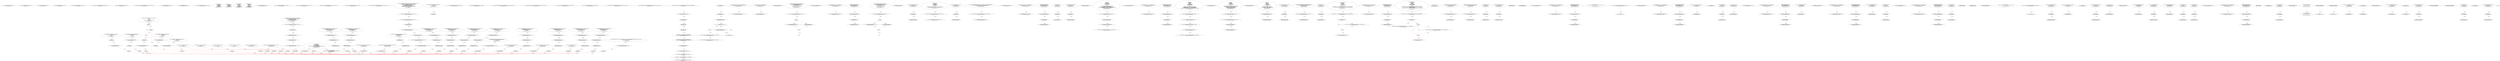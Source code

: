digraph  {
13 [label="2_ function name() external view returns (string memory);\n13-function_definition-3-3", method="name()", type_label=function_definition];
21 [label="3_ function symbol() external view returns (string memory);\n21-function_definition-4-4", method="symbol()", type_label=function_definition];
29 [label="4_ function granularity() external view returns (uint256);\n29-function_definition-5-5", method="granularity()", type_label=function_definition];
37 [label="5_ function totalSupply() external view returns (uint256);\n37-function_definition-6-6", method="totalSupply()", type_label=function_definition];
45 [label="6_ function balanceOf(address owner) external view returns (uint256);\n45-function_definition-7-7", method="balanceOf(address owner)", type_label=function_definition];
57 [label="7_ function send(address recipient, uint256 amount, bytes calldata data) external;\n57-function_definition-8-8", method="send(address recipient,uint256 amount,bytes calldata data)", type_label=function_definition];
72 [label="8_ function burn(uint256 amount, bytes calldata data) external;\n72-function_definition-9-9", method="burn(uint256 amount,bytes calldata data)", type_label=function_definition];
83 [label="9_ function isOperatorFor(address operator, address tokenHolder) external view returns (bool);\n83-function_definition-10-10", method="isOperatorFor(address operator,address tokenHolder)", type_label=function_definition];
99 [label="10_ function authorizeOperator(address operator) external;\n99-function_definition-11-11", method="authorizeOperator(address operator)", type_label=function_definition];
106 [label="11_ function revokeOperator(address operator) external;\n106-function_definition-12-12", method="revokeOperator(address operator)", type_label=function_definition];
113 [label="12_ function defaultOperators() external view returns (address[] memory);\n113-function_definition-13-13", method="defaultOperators()", type_label=function_definition];
122 [label="13_ function operatorSend(\n        address sender,\n        address recipient,\n        uint256 amount,\n        bytes calldata data,\n        bytes calldata operatorData\n    ) external;\n122-function_definition-14-20", method="operatorSend(address sender,address recipient,uint256 amount,bytes calldata data,bytes calldata operatorData)", type_label=function_definition];
145 [label="20_ function operatorBurn(\n        address account,\n        uint256 amount,\n        bytes calldata data,\n        bytes calldata operatorData\n    ) external;\n145-function_definition-21-26", method="operatorBurn(address account,uint256 amount,bytes calldata data,bytes calldata operatorData)", type_label=function_definition];
257 [label="40_ function tokensReceived(\n        address operator,\n        address from,\n        address to,\n        uint amount,\n        bytes calldata userData,\n        bytes calldata operatorData\n    ) external;\n257-function_definition-41-48", method="tokensReceived(address operator,address from,address to,uint amount,bytes calldata userData,bytes calldata operatorData)", type_label=function_definition];
287 [label="50_ function tokensToSend(\n        address operator,\n        address from,\n        address to,\n        uint amount,\n        bytes calldata userData,\n        bytes calldata operatorData\n    ) external;\n287-function_definition-51-58", method="tokensToSend(address operator,address from,address to,uint amount,bytes calldata userData,bytes calldata operatorData)", type_label=function_definition];
317 [label="60_ function totalSupply() external view returns (uint256);\n317-function_definition-61-61", method="totalSupply()", type_label=function_definition];
325 [label="61_ function balanceOf(address account) external view returns (uint256);\n325-function_definition-62-62", method="balanceOf(address account)", type_label=function_definition];
337 [label="62_ function transfer(address recipient, uint256 amount) external returns (bool);\n337-function_definition-63-63", method="transfer(address recipient,uint256 amount)", type_label=function_definition];
352 [label="63_ function allowance(address owner, address spender) external view returns (uint256);\n352-function_definition-64-64", method="allowance(address owner,address spender)", type_label=function_definition];
368 [label="64_ function approve(address spender, uint256 amount) external returns (bool);\n368-function_definition-65-65", method="approve(address spender,uint256 amount)", type_label=function_definition];
383 [label="65_ function transferFrom(address sender, address recipient, uint256 amount) external returns (bool);\n383-function_definition-66-66", method="transferFrom(address sender,address recipient,uint256 amount)", type_label=function_definition];
433 [label="70_ function add(uint256 a, uint256 b) internal pure returns (uint256) {\n        uint256 c = a + b;\n        require(c >= a, \"SafeMath: addition overflow\");\n        return c;\n    }\n433-function_definition-71-75", method="add(uint256 a,uint256 b)", type_label=function_definition];
450 [label="71_ uint256 c = a + b;\n450-new_variable-72-72", method="add(uint256 a,uint256 b)", type_label=new_variable];
458 [label="72_ require(c >= a, \"SafeMath: addition overflow\");\n458-expression_statement-73-73", method="add(uint256 a,uint256 b)", type_label=expression_statement];
468 [label="73_ return c;\n468-return-74-74", method="add(uint256 a,uint256 b)", type_label=return];
470 [label="75_ function sub(uint256 a, uint256 b) internal pure returns (uint256) {\n        require(b <= a, \"SafeMath: subtraction overflow\");\n        uint256 c = a - b;\n        return c;\n    }\n470-function_definition-76-80", method="sub(uint256 a,uint256 b)", type_label=function_definition];
487 [label="76_ require(b <= a, \"SafeMath: subtraction overflow\");\n487-expression_statement-77-77", method="sub(uint256 a,uint256 b)", type_label=expression_statement];
497 [label="77_ uint256 c = a - b;\n497-new_variable-78-78", method="sub(uint256 a,uint256 b)", type_label=new_variable];
505 [label="78_ return c;\n505-return-79-79", method="sub(uint256 a,uint256 b)", type_label=return];
507 [label="80_ function mul(uint256 a, uint256 b) internal pure returns (uint256) {\n        if (a == 0) {\n            return 0;\n        }\n        uint256 c = a * b;\n        require(c / a == b, \"SafeMath: multiplication overflow\");\n        return c;\n    }\n507-function_definition-81-88", method="mul(uint256 a,uint256 b)", type_label=function_definition];
524 [label="81_ if_a == 0\n524-if-82-84", method="mul(uint256 a,uint256 b)", type_label=if];
4779 [label="81_ end_if", method="mul(uint256 a,uint256 b)", type_label=end_if];
529 [label="82_ return 0;\n529-return-83-83", method="mul(uint256 a,uint256 b)", type_label=return];
531 [label="84_ uint256 c = a * b;\n531-new_variable-85-85", method="mul(uint256 a,uint256 b)", type_label=new_variable];
539 [label="85_ require(c / a == b, \"SafeMath: multiplication overflow\");\n539-expression_statement-86-86", method="mul(uint256 a,uint256 b)", type_label=expression_statement];
551 [label="86_ return c;\n551-return-87-87", method="mul(uint256 a,uint256 b)", type_label=return];
553 [label="88_ function div(uint256 a, uint256 b) internal pure returns (uint256) {\n        require(b > 0, \"SafeMath: division by zero\");\n        uint256 c = a / b;\n        return c;\n    }\n553-function_definition-89-93", method="div(uint256 a,uint256 b)", type_label=function_definition];
570 [label="89_ require(b > 0, \"SafeMath: division by zero\");\n570-expression_statement-90-90", method="div(uint256 a,uint256 b)", type_label=expression_statement];
580 [label="90_ uint256 c = a / b;\n580-new_variable-91-91", method="div(uint256 a,uint256 b)", type_label=new_variable];
588 [label="91_ return c;\n588-return-92-92", method="div(uint256 a,uint256 b)", type_label=return];
590 [label="93_ function mod(uint256 a, uint256 b) internal pure returns (uint256) {\n        require(b != 0, \"SafeMath: modulo by zero\");\n        return a % b;\n    }\n590-function_definition-94-97", method="mod(uint256 a,uint256 b)", type_label=function_definition];
607 [label="94_ require(b != 0, \"SafeMath: modulo by zero\");\n607-expression_statement-95-95", method="mod(uint256 a,uint256 b)", type_label=expression_statement];
617 [label="95_ return a % b;\n617-return-96-96", method="mod(uint256 a,uint256 b)", type_label=return];
624 [label="99_ function isContract(address account) internal view returns (bool) {\n        uint256 size;\n        assembly { size := extcodesize(account) }\n        return size > 0;\n    }\n624-function_definition-100-104", method="isContract(address account)", type_label=function_definition];
637 [label="100_ uint256 size;\n637-new_variable-101-101", method="isContract(address account)", type_label=new_variable];
652 [label="102_ return size > 0;\n652-return-103-103", method="isContract(address account)", type_label=return];
659 [label="106_ function setManager(address account, address newManager) external;\n659-function_definition-107-107", method="setManager(address account,address newManager)", type_label=function_definition];
670 [label="107_ function getManager(address account) external view returns (address);\n670-function_definition-108-108", method="getManager(address account)", type_label=function_definition];
682 [label="108_ function setInterfaceImplementer(address account, bytes32 interfaceHash, address implementer) external;\n682-function_definition-109-109", method="setInterfaceImplementer(address account,bytes32 interfaceHash,address implementer)", type_label=function_definition];
697 [label="109_ function getInterfaceImplementer(address account, bytes32 interfaceHash) external view returns (address);\n697-function_definition-110-110", method="getInterfaceImplementer(address account,bytes32 interfaceHash)", type_label=function_definition];
713 [label="110_ function interfaceHash(string calldata interfaceName) external pure returns (bytes32);\n713-function_definition-111-111", method="interfaceHash(string calldata interfaceName)", type_label=function_definition];
725 [label="111_ function updateERC165Cache(address account, bytes4 interfaceId) external;\n725-function_definition-112-112", method="updateERC165Cache(address account,bytes4 interfaceId)", type_label=function_definition];
736 [label="112_ function implementsERC165Interface(address account, bytes4 interfaceId) external view returns (bool);\n736-function_definition-113-113", method="implementsERC165Interface(address account,bytes4 interfaceId)", type_label=function_definition];
752 [label="113_ function implementsERC165InterfaceNoCache(address account, bytes4 interfaceId) external view returns (bool);\n752-function_definition-114-114", method="implementsERC165InterfaceNoCache(address account,bytes4 interfaceId)", type_label=function_definition];
811 [label="120_ IERC1820Registry private _erc1820 = IERC1820Registry(0x1820a4B7618BdE71Dce8cdc73aAB6C95905faD24);\n811-new_variable-121-121", method="", type_label=new_variable];
821 [label="121_ mapping(address => uint256) private _balances;\n821-new_variable-122-122", method="", type_label=new_variable];
828 [label="122_ uint256 private _totalSupply;\n828-new_variable-123-123", method="", type_label=new_variable];
833 [label="123_ string private _name;\n833-new_variable-124-124", method="", type_label=new_variable];
838 [label="124_ string private _symbol;\n838-new_variable-125-125", method="", type_label=new_variable];
843 [label="125_ bytes32 constant private TOKENS_SENDER_INTERFACE_HASH =\n        0x29ddb589b1fb5fc7cf394961c1adf5f8c6454761adf795e67fe149f658abe895;\n843-new_variable-126-127", method="", type_label=new_variable];
849 [label="127_ bytes32 constant private TOKENS_RECIPIENT_INTERFACE_HASH =\n        0xb281fc8c12954d22544db45de3159a39272895b169a852b314f9cc762e44c53b;\n849-new_variable-128-129", method="", type_label=new_variable];
855 [label="129_ address[] private _defaultOperatorsArray;\n855-new_variable-130-130", method="", type_label=new_variable];
861 [label="130_ mapping(address => bool) private _defaultOperators;\n861-new_variable-131-131", method="", type_label=new_variable];
868 [label="131_ mapping(address => mapping(address => bool)) private _operators;\n868-new_variable-132-132", method="", type_label=new_variable];
877 [label="132_ mapping(address => mapping(address => bool)) private _revokedDefaultOperators;\n877-new_variable-133-133", method="", type_label=new_variable];
886 [label="133_ mapping (address => mapping (address => uint256)) private _allowances;\n886-new_variable-134-134", method="", type_label=new_variable];
910 [label="139_ _name = name;\n910-expression_statement-140-140", method="", type_label=expression_statement];
914 [label="140_ _symbol = symbol;\n914-expression_statement-141-141", method="", type_label=expression_statement];
918 [label="141_ _defaultOperatorsArray = defaultOperators;\n918-expression_statement-142-142", method="", type_label=expression_statement];
922 [label="142_ for(i < _defaultOperatorsArray.length;;i++)\n922-for-143-145", method="", type_label=for];
5177 [label="142_ end_loop", method="", type_label=end_loop];
935 [label="142_ i++\n935-expression_statement-143-143", method="", type_label=expression_statement];
938 [label="143_ _defaultOperators[_defaultOperatorsArray[i]] = true;\n938-expression_statement-144-144", method="", type_label=expression_statement];
947 [label="145_ _erc1820.setInterfaceImplementer(address(this), keccak256(\"ERC777Token\"), address(this));\n947-expression_statement-146-146", method="", type_label=expression_statement];
966 [label="146_ _erc1820.setInterfaceImplementer(address(this), keccak256(\"ERC20Token\"), address(this));\n966-expression_statement-147-147", method="", type_label=expression_statement];
985 [label="148_ function name() public view returns (string memory) {\n        return _name;\n    }\n985-function_definition-149-151", method="name()", type_label=function_definition];
994 [label="149_ return _name;\n994-return-150-150", method="name()", type_label=return];
996 [label="151_ function symbol() public view returns (string memory) {\n        return _symbol;\n    }\n996-function_definition-152-154", method="symbol()", type_label=function_definition];
1005 [label="152_ return _symbol;\n1005-return-153-153", method="symbol()", type_label=return];
1007 [label="154_ function decimals() public pure returns (uint8) {\n        return 18;\n    }\n1007-function_definition-155-157", method="decimals()", type_label=function_definition];
1016 [label="155_ return 18;\n1016-return-156-156", method="decimals()", type_label=return];
1018 [label="157_ function granularity() public view returns (uint256) {\n        return 1;\n    }\n1018-function_definition-158-160", method="granularity()", type_label=function_definition];
1027 [label="158_ return 1;\n1027-return-159-159", method="granularity()", type_label=return];
1029 [label="160_ function totalSupply() public view returns (uint256) {\n        return _totalSupply;\n    }\n1029-function_definition-161-163", method="totalSupply()", type_label=function_definition];
1038 [label="161_ return _totalSupply;\n1038-return-162-162", method="totalSupply()", type_label=return];
1040 [label="163_ function balanceOf(address tokenHolder) public view returns (uint256) {\n        return _balances[tokenHolder];\n    }\n1040-function_definition-164-166", method="balanceOf(address tokenHolder)", type_label=function_definition];
1053 [label="164_ return _balances[tokenHolder];\n1053-return-165-165", method="balanceOf(address tokenHolder)", type_label=return];
1057 [label="166_ function send(address recipient, uint256 amount, bytes calldata data) external {\n        _send(msg.sender, msg.sender, recipient, amount, data, \"\", true);\n    }\n1057-function_definition-167-169", method="send(address recipient,uint256 amount,bytes calldata data)", type_label=function_definition];
1073 [label="167_ _send(msg.sender, msg.sender, recipient, amount, data, \"\", true);\n1073-expression_statement-168-168", method="send(address recipient,uint256 amount,bytes calldata data)", type_label=expression_statement];
1096 [label="169_ function transfer(address recipient, uint256 amount) external returns (bool) {\n        require(recipient != address(0), \"ERC777: transfer to the zero address\");\n        address from = msg.sender;\n        _callTokensToSend(from, from, recipient, amount, \"\", \"\");\n        _move(from, from, recipient, amount, \"\", \"\");\n        _callTokensReceived(from, from, recipient, amount, \"\", \"\", false);\n        return true;\n    }\n1096-function_definition-170-177", method="transfer(address recipient,uint256 amount)", type_label=function_definition];
1112 [label="170_ require(recipient != address(0), \"ERC777: transfer to the zero address\");\n1112-expression_statement-171-171", method="transfer(address recipient,uint256 amount)", type_label=expression_statement];
1124 [label="171_ address from = msg.sender;\n1124-new_variable-172-172", method="transfer(address recipient,uint256 amount)", type_label=new_variable];
1132 [label="172_ _callTokensToSend(from, from, recipient, amount, \"\", \"\");\n1132-expression_statement-173-173", method="transfer(address recipient,uint256 amount)", type_label=expression_statement];
1149 [label="173_ _move(from, from, recipient, amount, \"\", \"\");\n1149-expression_statement-174-174", method="transfer(address recipient,uint256 amount)", type_label=expression_statement];
1166 [label="174_ _callTokensReceived(from, from, recipient, amount, \"\", \"\", false);\n1166-expression_statement-175-175", method="transfer(address recipient,uint256 amount)", type_label=expression_statement];
1186 [label="175_ return true;\n1186-return-176-176", method="transfer(address recipient,uint256 amount)", type_label=return];
1189 [label="177_ function burn(uint256 amount, bytes calldata data) external {\n        _burn(msg.sender, msg.sender, amount, data, \"\");\n    }\n1189-function_definition-178-180", method="burn(uint256 amount,bytes calldata data)", type_label=function_definition];
1201 [label="178_ _burn(msg.sender, msg.sender, amount, data, \"\");\n1201-expression_statement-179-179", method="burn(uint256 amount,bytes calldata data)", type_label=expression_statement];
1219 [label="180_ function isOperatorFor(\n        address operator,\n        address tokenHolder\n    ) public view returns (bool) {\n        return operator == tokenHolder ||\n            (_defaultOperators[operator] && !_revokedDefaultOperators[tokenHolder][operator]) ||\n            _operators[tokenHolder][operator];\n    }\n1219-function_definition-181-188", method="isOperatorFor(address operator,address tokenHolder)", type_label=function_definition];
1236 [label="184_ return operator == tokenHolder ||\n            (_defaultOperators[operator] && !_revokedDefaultOperators[tokenHolder][operator]) ||\n            _operators[tokenHolder][operator];\n1236-return-185-187", method="isOperatorFor(address operator,address tokenHolder)", type_label=return];
1258 [label="188_ mapping(address => uint) balances_intou18;\n1258-new_variable-189-189", method="", type_label=new_variable];
1264 [label="189_ function transfer_intou18(address _to, uint _value) public returns (bool) {\n    require(balances_intou18[msg.sender] - _value >= 0);   \n    balances_intou18[msg.sender] -= _value;   \n    balances_intou18[_to] += _value;   \n    return true;\n  }\n1264-function_definition-190-195", method="transfer_intou18(address _to,uint _value)", type_label=function_definition];
1280 [label="190_ require(balances_intou18[msg.sender] - _value >= 0);\n1280-expression_statement-191-191", method="transfer_intou18(address _to,uint _value)", type_label=expression_statement];
1293 [label="191_ balances_intou18[msg.sender] -= _value;\n1293-expression_statement-192-192", method="transfer_intou18(address _to,uint _value)", type_label=expression_statement];
1301 [label="192_ balances_intou18[_to] += _value;\n1301-expression_statement-193-193", method="transfer_intou18(address _to,uint _value)", type_label=expression_statement];
1307 [label="193_ return true;\n1307-return-194-194", method="transfer_intou18(address _to,uint _value)", type_label=return];
1310 [label="195_ function authorizeOperator(address operator) external {\n        require(msg.sender != operator, \"ERC777: authorizing self as operator\");\n        if (_defaultOperators[operator]) {\n            delete _revokedDefaultOperators[msg.sender][operator];\n        } else {\n            _operators[msg.sender][operator] = true;\n        }\n        emit AuthorizedOperator(operator, msg.sender);\n    }\n1310-function_definition-196-204", method="authorizeOperator(address operator)", type_label=function_definition];
1318 [label="196_ require(msg.sender != operator, \"ERC777: authorizing self as operator\");\n1318-expression_statement-197-197", method="authorizeOperator(address operator)", type_label=expression_statement];
1330 [label="197_ if\n1330-if-198-202", method="authorizeOperator(address operator)", type_label=if];
5585 [label="197_ end_if", method="authorizeOperator(address operator)", type_label=end_if];
1335 [label="198_ delete _revokedDefaultOperators[msg.sender][operator];\n1335-expression_statement-199-199", method="authorizeOperator(address operator)", type_label=expression_statement];
1345 [label="200_ _operators[msg.sender][operator] = true;\n1345-expression_statement-201-201", method="authorizeOperator(address operator)", type_label=expression_statement];
1364 [label="204_ mapping(address => uint) public lockTime_intou29;\n1364-new_variable-205-205", method="", type_label=new_variable];
1371 [label="205_ function increaseLockTime_intou29(uint _secondsToIncrease) public {\n        lockTime_intou29[msg.sender] += _secondsToIncrease;   \n    }\n1371-function_definition-206-208", method="increaseLockTime_intou29(uint _secondsToIncrease)", type_label=function_definition];
1379 [label="206_ lockTime_intou29[msg.sender] += _secondsToIncrease;\n1379-expression_statement-207-207", method="increaseLockTime_intou29(uint _secondsToIncrease)", type_label=expression_statement];
1387 [label="208_ function withdraw_intou29() public {\n        require(now > lockTime_intou29[msg.sender]);    \n        uint transferValue_intou29 = 10;           \n        msg.sender.transfer(transferValue_intou29);\n    }\n1387-function_definition-209-213", method="withdraw_intou29()", type_label=function_definition];
1391 [label="209_ require(now > lockTime_intou29[msg.sender]);\n1391-expression_statement-210-210", method="withdraw_intou29()", type_label=expression_statement];
1402 [label="210_ uint transferValue_intou29 = 10;\n1402-new_variable-211-211", method="withdraw_intou29()", type_label=new_variable];
1408 [label="211_ msg.sender.transfer(transferValue_intou29);\n1408-expression_statement-212-212", method="withdraw_intou29()", type_label=expression_statement];
1417 [label="213_ function revokeOperator(address operator) external {\n        require(operator != msg.sender, \"ERC777: revoking self as operator\");\n        if (_defaultOperators[operator]) {\n            _revokedDefaultOperators[msg.sender][operator] = true;\n        } else {\n            delete _operators[msg.sender][operator];\n        }\n        emit RevokedOperator(operator, msg.sender);\n    }\n1417-function_definition-214-222", method="revokeOperator(address operator)", type_label=function_definition];
1425 [label="214_ require(operator != msg.sender, \"ERC777: revoking self as operator\");\n1425-expression_statement-215-215", method="revokeOperator(address operator)", type_label=expression_statement];
1437 [label="215_ if\n1437-if-216-220", method="revokeOperator(address operator)", type_label=if];
5692 [label="215_ end_if", method="revokeOperator(address operator)", type_label=end_if];
1442 [label="216_ _revokedDefaultOperators[msg.sender][operator] = true;\n1442-expression_statement-217-217", method="revokeOperator(address operator)", type_label=expression_statement];
1454 [label="218_ delete _operators[msg.sender][operator];\n1454-expression_statement-219-219", method="revokeOperator(address operator)", type_label=expression_statement];
1471 [label="222_ mapping(address => uint) balances_intou6;\n1471-new_variable-223-223", method="", type_label=new_variable];
1477 [label="223_ function transfer_intou62(address _to, uint _value) public returns (bool) {\n    require(balances_intou6[msg.sender] - _value >= 0);   \n    balances_intou6[msg.sender] -= _value;   \n    balances_intou6[_to] += _value;   \n    return true;\n  }\n1477-function_definition-224-229", method="transfer_intou62(address _to,uint _value)", type_label=function_definition];
1493 [label="224_ require(balances_intou6[msg.sender] - _value >= 0);\n1493-expression_statement-225-225", method="transfer_intou62(address _to,uint _value)", type_label=expression_statement];
1506 [label="225_ balances_intou6[msg.sender] -= _value;\n1506-expression_statement-226-226", method="transfer_intou62(address _to,uint _value)", type_label=expression_statement];
1514 [label="226_ balances_intou6[_to] += _value;\n1514-expression_statement-227-227", method="transfer_intou62(address _to,uint _value)", type_label=expression_statement];
1520 [label="227_ return true;\n1520-return-228-228", method="transfer_intou62(address _to,uint _value)", type_label=return];
1523 [label="229_ function defaultOperators() public view returns (address[] memory) {\n        return _defaultOperatorsArray;\n    }\n1523-function_definition-230-232", method="defaultOperators()", type_label=function_definition];
1533 [label="230_ return _defaultOperatorsArray;\n1533-return-231-231", method="defaultOperators()", type_label=return];
1535 [label="232_ function bug_intou16(uint8 p_intou16) public{\n    uint8 vundflw1=0;\n    vundflw1 = vundflw1 + p_intou16;    \n}\n1535-function_definition-233-236", method="bug_intou16(uint8 p_intou16)", type_label=function_definition];
1543 [label="233_ uint8 vundflw1=0;\n1543-new_variable-234-234", method="bug_intou16(uint8 p_intou16)", type_label=new_variable];
1549 [label="234_ vundflw1 = vundflw1 + p_intou16;\n1549-expression_statement-235-235", method="bug_intou16(uint8 p_intou16)", type_label=expression_statement];
1555 [label="236_ function operatorSend(\n        address sender,\n        address recipient,\n        uint256 amount,\n        bytes calldata data,\n        bytes calldata operatorData\n    )\n    external\n    {\n        require(isOperatorFor(msg.sender, sender), \"ERC777: caller is not an operator for holder\");\n        _send(msg.sender, sender, recipient, amount, data, operatorData, true);\n    }\n1555-function_definition-237-248", method="operatorSend(address sender,address recipient,uint256 amount,bytes calldata data,bytes calldata operatorData)", type_label=function_definition];
1579 [label="245_ require(isOperatorFor(msg.sender, sender), \"ERC777: caller is not an operator for holder\");\n1579-expression_statement-246-246", method="operatorSend(address sender,address recipient,uint256 amount,bytes calldata data,bytes calldata operatorData)", type_label=expression_statement];
1594 [label="246_ _send(msg.sender, sender, recipient, amount, data, operatorData, true);\n1594-expression_statement-247-247", method="operatorSend(address sender,address recipient,uint256 amount,bytes calldata data,bytes calldata operatorData)", type_label=expression_statement];
1614 [label="248_ function bug_intou24(uint8 p_intou24) public{\n    uint8 vundflw1=0;\n    vundflw1 = vundflw1 + p_intou24;    \n}\n1614-function_definition-249-252", method="bug_intou24(uint8 p_intou24)", type_label=function_definition];
1622 [label="249_ uint8 vundflw1=0;\n1622-new_variable-250-250", method="bug_intou24(uint8 p_intou24)", type_label=new_variable];
1628 [label="250_ vundflw1 = vundflw1 + p_intou24;\n1628-expression_statement-251-251", method="bug_intou24(uint8 p_intou24)", type_label=expression_statement];
1634 [label="252_ function operatorBurn(address account, uint256 amount, bytes calldata data, bytes calldata operatorData) external {\n        require(isOperatorFor(msg.sender, account), \"ERC777: caller is not an operator for holder\");\n        _burn(msg.sender, account, amount, data, operatorData);\n    }\n1634-function_definition-253-256", method="operatorBurn(address account,uint256 amount,bytes calldata data,bytes calldata operatorData)", type_label=function_definition];
1654 [label="253_ require(isOperatorFor(msg.sender, account), \"ERC777: caller is not an operator for holder\");\n1654-expression_statement-254-254", method="operatorBurn(address account,uint256 amount,bytes calldata data,bytes calldata operatorData)", type_label=expression_statement];
1669 [label="254_ _burn(msg.sender, account, amount, data, operatorData);\n1669-expression_statement-255-255", method="operatorBurn(address account,uint256 amount,bytes calldata data,bytes calldata operatorData)", type_label=expression_statement];
1684 [label="256_ mapping(address => uint) public lockTime_intou5;\n1684-new_variable-257-257", method="", type_label=new_variable];
1691 [label="257_ function increaseLockTime_intou5(uint _secondsToIncrease) public {\n        lockTime_intou5[msg.sender] += _secondsToIncrease;   \n    }\n1691-function_definition-258-260", method="increaseLockTime_intou5(uint _secondsToIncrease)", type_label=function_definition];
1699 [label="258_ lockTime_intou5[msg.sender] += _secondsToIncrease;\n1699-expression_statement-259-259", method="increaseLockTime_intou5(uint _secondsToIncrease)", type_label=expression_statement];
1707 [label="260_ function withdraw_intou5() public {\n        require(now > lockTime_intou5[msg.sender]);    \n        uint transferValue_intou5 = 10;           \n        msg.sender.transfer(transferValue_intou5);\n    }\n1707-function_definition-261-265", method="withdraw_intou5()", type_label=function_definition];
1711 [label="261_ require(now > lockTime_intou5[msg.sender]);\n1711-expression_statement-262-262", method="withdraw_intou5()", type_label=expression_statement];
1722 [label="262_ uint transferValue_intou5 = 10;\n1722-new_variable-263-263", method="withdraw_intou5()", type_label=new_variable];
1728 [label="263_ msg.sender.transfer(transferValue_intou5);\n1728-expression_statement-264-264", method="withdraw_intou5()", type_label=expression_statement];
1737 [label="265_ function allowance(address holder, address spender) public view returns (uint256) {\n        return _allowances[holder][spender];\n    }\n1737-function_definition-266-268", method="allowance(address holder,address spender)", type_label=function_definition];
1754 [label="266_ return _allowances[holder][spender];\n1754-return-267-267", method="allowance(address holder,address spender)", type_label=return];
1760 [label="268_ function bug_intou15() public{\n    uint8 vundflw =0;\n    vundflw = vundflw -10;    \n}\n1760-function_definition-269-272", method="bug_intou15()", type_label=function_definition];
1764 [label="269_ uint8 vundflw =0;\n1764-new_variable-270-270", method="bug_intou15()", type_label=new_variable];
1770 [label="270_ vundflw = vundflw -10;\n1770-expression_statement-271-271", method="bug_intou15()", type_label=expression_statement];
1776 [label="272_ function approve(address spender, uint256 value) external returns (bool) {\n        address holder = msg.sender;\n        _approve(holder, spender, value);\n        return true;\n    }\n1776-function_definition-273-277", method="approve(address spender,uint256 value)", type_label=function_definition];
1792 [label="273_ address holder = msg.sender;\n1792-new_variable-274-274", method="approve(address spender,uint256 value)", type_label=new_variable];
1800 [label="274_ _approve(holder, spender, value);\n1800-expression_statement-275-275", method="approve(address spender,uint256 value)", type_label=expression_statement];
1809 [label="275_ return true;\n1809-return-276-276", method="approve(address spender,uint256 value)", type_label=return];
1812 [label="277_ function bug_intou28(uint8 p_intou28) public{\n    uint8 vundflw1=0;\n    vundflw1 = vundflw1 + p_intou28;    \n}\n1812-function_definition-278-281", method="bug_intou28(uint8 p_intou28)", type_label=function_definition];
1820 [label="278_ uint8 vundflw1=0;\n1820-new_variable-279-279", method="bug_intou28(uint8 p_intou28)", type_label=new_variable];
1826 [label="279_ vundflw1 = vundflw1 + p_intou28;\n1826-expression_statement-280-280", method="bug_intou28(uint8 p_intou28)", type_label=expression_statement];
1832 [label="281_ function transferFrom(address holder, address recipient, uint256 amount) external returns (bool) {\n        require(recipient != address(0), \"ERC777: transfer to the zero address\");\n        require(holder != address(0), \"ERC777: transfer from the zero address\");\n        address spender = msg.sender;\n        _callTokensToSend(spender, holder, recipient, amount, \"\", \"\");\n        _move(spender, holder, recipient, amount, \"\", \"\");\n        _approve(holder, spender, _allowances[holder][spender].sub(amount));\n        _callTokensReceived(spender, holder, recipient, amount, \"\", \"\", false);\n        return true;\n    }\n1832-function_definition-282-291", method="transferFrom(address holder,address recipient,uint256 amount)", type_label=function_definition];
1852 [label="282_ require(recipient != address(0), \"ERC777: transfer to the zero address\");\n1852-expression_statement-283-283", method="transferFrom(address holder,address recipient,uint256 amount)", type_label=expression_statement];
1864 [label="283_ require(holder != address(0), \"ERC777: transfer from the zero address\");\n1864-expression_statement-284-284", method="transferFrom(address holder,address recipient,uint256 amount)", type_label=expression_statement];
1876 [label="284_ address spender = msg.sender;\n1876-new_variable-285-285", method="transferFrom(address holder,address recipient,uint256 amount)", type_label=new_variable];
1884 [label="285_ _callTokensToSend(spender, holder, recipient, amount, \"\", \"\");\n1884-expression_statement-286-286", method="transferFrom(address holder,address recipient,uint256 amount)", type_label=expression_statement];
1901 [label="286_ _move(spender, holder, recipient, amount, \"\", \"\");\n1901-expression_statement-287-287", method="transferFrom(address holder,address recipient,uint256 amount)", type_label=expression_statement];
1918 [label="287_ _approve(holder, spender, _allowances[holder][spender].sub(amount));\n1918-expression_statement-288-288", method="transferFrom(address holder,address recipient,uint256 amount)", type_label=expression_statement];
1936 [label="288_ _callTokensReceived(spender, holder, recipient, amount, \"\", \"\", false);\n1936-expression_statement-289-289", method="transferFrom(address holder,address recipient,uint256 amount)", type_label=expression_statement];
1956 [label="289_ return true;\n1956-return-290-290", method="transferFrom(address holder,address recipient,uint256 amount)", type_label=return];
1959 [label="291_ mapping(address => uint) balances_intou34;\n1959-new_variable-292-292", method="", type_label=new_variable];
1965 [label="292_ function transfer_intou34(address _to, uint _value) public returns (bool) {\n    require(balances_intou34[msg.sender] - _value >= 0);   \n    balances_intou34[msg.sender] -= _value;   \n    balances_intou34[_to] += _value;   \n    return true;\n  }\n1965-function_definition-293-298", method="transfer_intou34(address _to,uint _value)", type_label=function_definition];
1981 [label="293_ require(balances_intou34[msg.sender] - _value >= 0);\n1981-expression_statement-294-294", method="transfer_intou34(address _to,uint _value)", type_label=expression_statement];
1994 [label="294_ balances_intou34[msg.sender] -= _value;\n1994-expression_statement-295-295", method="transfer_intou34(address _to,uint _value)", type_label=expression_statement];
2002 [label="295_ balances_intou34[_to] += _value;\n2002-expression_statement-296-296", method="transfer_intou34(address _to,uint _value)", type_label=expression_statement];
2008 [label="296_ return true;\n2008-return-297-297", method="transfer_intou34(address _to,uint _value)", type_label=return];
2011 [label="298_ function _mint(\n        address operator,\n        address account,\n        uint256 amount,\n        bytes memory userData,\n        bytes memory operatorData\n    )\n    internal\n    {\n        require(account != address(0), \"ERC777: mint to the zero address\");\n        _totalSupply = _totalSupply.add(amount);\n        _balances[account] = _balances[account].add(amount);\n        _callTokensReceived(operator, address(0), account, amount, userData, operatorData, true);\n        emit Minted(operator, account, amount, userData, operatorData);\n        emit Transfer(address(0), account, amount);\n    }\n2011-function_definition-299-314", method="_mint(address operator,address account,uint256 amount,bytes memory userData,bytes memory operatorData)", type_label=function_definition];
2035 [label="307_ require(account != address(0), \"ERC777: mint to the zero address\");\n2035-expression_statement-308-308", method="_mint(address operator,address account,uint256 amount,bytes memory userData,bytes memory operatorData)", type_label=expression_statement];
2047 [label="308_ _totalSupply = _totalSupply.add(amount);\n2047-expression_statement-309-309", method="_mint(address operator,address account,uint256 amount,bytes memory userData,bytes memory operatorData)", type_label=expression_statement];
2056 [label="309_ _balances[account] = _balances[account].add(amount);\n2056-expression_statement-310-310", method="_mint(address operator,address account,uint256 amount,bytes memory userData,bytes memory operatorData)", type_label=expression_statement];
2069 [label="310_ _callTokensReceived(operator, address(0), account, amount, userData, operatorData, true);\n2069-expression_statement-311-311", method="_mint(address operator,address account,uint256 amount,bytes memory userData,bytes memory operatorData)", type_label=expression_statement];
2111 [label="314_ mapping(address => uint) public lockTime_intou21;\n2111-new_variable-315-315", method="", type_label=new_variable];
2118 [label="315_ function increaseLockTime_intou21(uint _secondsToIncrease) public {\n        lockTime_intou21[msg.sender] += _secondsToIncrease;   \n    }\n2118-function_definition-316-318", method="increaseLockTime_intou21(uint _secondsToIncrease)", type_label=function_definition];
2126 [label="316_ lockTime_intou21[msg.sender] += _secondsToIncrease;\n2126-expression_statement-317-317", method="increaseLockTime_intou21(uint _secondsToIncrease)", type_label=expression_statement];
2134 [label="318_ function withdraw_intou21() public {\n        require(now > lockTime_intou21[msg.sender]);    \n        uint transferValue_intou21 = 10;           \n        msg.sender.transfer(transferValue_intou21);\n    }\n2134-function_definition-319-323", method="withdraw_intou21()", type_label=function_definition];
2138 [label="319_ require(now > lockTime_intou21[msg.sender]);\n2138-expression_statement-320-320", method="withdraw_intou21()", type_label=expression_statement];
2149 [label="320_ uint transferValue_intou21 = 10;\n2149-new_variable-321-321", method="withdraw_intou21()", type_label=new_variable];
2155 [label="321_ msg.sender.transfer(transferValue_intou21);\n2155-expression_statement-322-322", method="withdraw_intou21()", type_label=expression_statement];
2164 [label="323_ function _send(\n        address operator,\n        address from,\n        address to,\n        uint256 amount,\n        bytes memory userData,\n        bytes memory operatorData,\n        bool requireReceptionAck\n    )\n        private\n    {\n        require(from != address(0), \"ERC777: send from the zero address\");\n        require(to != address(0), \"ERC777: send to the zero address\");\n        _callTokensToSend(operator, from, to, amount, userData, operatorData);\n        _move(operator, from, to, amount, userData, operatorData);\n        _callTokensReceived(operator, from, to, amount, userData, operatorData, requireReceptionAck);\n    }\n2164-function_definition-324-340", method="_send(address operator,address from,address to,uint256 amount,bytes memory userData,bytes memory operatorData,bool requireReceptionAck)", type_label=function_definition];
2196 [label="334_ require(from != address(0), \"ERC777: send from the zero address\");\n2196-expression_statement-335-335", method="_send(address operator,address from,address to,uint256 amount,bytes memory userData,bytes memory operatorData,bool requireReceptionAck)", type_label=expression_statement];
2208 [label="335_ require(to != address(0), \"ERC777: send to the zero address\");\n2208-expression_statement-336-336", method="_send(address operator,address from,address to,uint256 amount,bytes memory userData,bytes memory operatorData,bool requireReceptionAck)", type_label=expression_statement];
2220 [label="336_ _callTokensToSend(operator, from, to, amount, userData, operatorData);\n2220-expression_statement-337-337", method="_send(address operator,address from,address to,uint256 amount,bytes memory userData,bytes memory operatorData,bool requireReceptionAck)", type_label=expression_statement];
2235 [label="337_ _move(operator, from, to, amount, userData, operatorData);\n2235-expression_statement-338-338", method="_send(address operator,address from,address to,uint256 amount,bytes memory userData,bytes memory operatorData,bool requireReceptionAck)", type_label=expression_statement];
2250 [label="338_ _callTokensReceived(operator, from, to, amount, userData, operatorData, requireReceptionAck);\n2250-expression_statement-339-339", method="_send(address operator,address from,address to,uint256 amount,bytes memory userData,bytes memory operatorData,bool requireReceptionAck)", type_label=expression_statement];
2267 [label="340_ mapping(address => uint) balances_intou10;\n2267-new_variable-341-341", method="", type_label=new_variable];
2273 [label="341_ function transfer_intou10(address _to, uint _value) public returns (bool) {\n    require(balances_intou10[msg.sender] - _value >= 0);   \n    balances_intou10[msg.sender] -= _value;   \n    balances_intou10[_to] += _value;   \n    return true;\n  }\n2273-function_definition-342-347", method="transfer_intou10(address _to,uint _value)", type_label=function_definition];
2289 [label="342_ require(balances_intou10[msg.sender] - _value >= 0);\n2289-expression_statement-343-343", method="transfer_intou10(address _to,uint _value)", type_label=expression_statement];
2302 [label="343_ balances_intou10[msg.sender] -= _value;\n2302-expression_statement-344-344", method="transfer_intou10(address _to,uint _value)", type_label=expression_statement];
2310 [label="344_ balances_intou10[_to] += _value;\n2310-expression_statement-345-345", method="transfer_intou10(address _to,uint _value)", type_label=expression_statement];
2316 [label="345_ return true;\n2316-return-346-346", method="transfer_intou10(address _to,uint _value)", type_label=return];
2319 [label="347_ function _burn(\n        address operator,\n        address from,\n        uint256 amount,\n        bytes memory data,\n        bytes memory operatorData\n    )\n        private\n    {\n        require(from != address(0), \"ERC777: burn from the zero address\");\n        _callTokensToSend(operator, from, address(0), amount, data, operatorData);\n        _totalSupply = _totalSupply.sub(amount);\n        _balances[from] = _balances[from].sub(amount);\n        emit Burned(operator, from, amount, data, operatorData);\n        emit Transfer(from, address(0), amount);\n    }\n2319-function_definition-348-363", method="_burn(address operator,address from,uint256 amount,bytes memory data,bytes memory operatorData)", type_label=function_definition];
2343 [label="356_ require(from != address(0), \"ERC777: burn from the zero address\");\n2343-expression_statement-357-357", method="_burn(address operator,address from,uint256 amount,bytes memory data,bytes memory operatorData)", type_label=expression_statement];
2355 [label="357_ _callTokensToSend(operator, from, address(0), amount, data, operatorData);\n2355-expression_statement-358-358", method="_burn(address operator,address from,uint256 amount,bytes memory data,bytes memory operatorData)", type_label=expression_statement];
2372 [label="358_ _totalSupply = _totalSupply.sub(amount);\n2372-expression_statement-359-359", method="_burn(address operator,address from,uint256 amount,bytes memory data,bytes memory operatorData)", type_label=expression_statement];
2381 [label="359_ _balances[from] = _balances[from].sub(amount);\n2381-expression_statement-360-360", method="_burn(address operator,address from,uint256 amount,bytes memory data,bytes memory operatorData)", type_label=expression_statement];
2416 [label="363_ mapping(address => uint) balances_intou22;\n2416-new_variable-364-364", method="", type_label=new_variable];
2422 [label="364_ function transfer_intou22(address _to, uint _value) public returns (bool) {\n    require(balances_intou22[msg.sender] - _value >= 0);   \n    balances_intou22[msg.sender] -= _value;   \n    balances_intou22[_to] += _value;   \n    return true;\n  }\n2422-function_definition-365-370", method="transfer_intou22(address _to,uint _value)", type_label=function_definition];
2438 [label="365_ require(balances_intou22[msg.sender] - _value >= 0);\n2438-expression_statement-366-366", method="transfer_intou22(address _to,uint _value)", type_label=expression_statement];
2451 [label="366_ balances_intou22[msg.sender] -= _value;\n2451-expression_statement-367-367", method="transfer_intou22(address _to,uint _value)", type_label=expression_statement];
2459 [label="367_ balances_intou22[_to] += _value;\n2459-expression_statement-368-368", method="transfer_intou22(address _to,uint _value)", type_label=expression_statement];
2465 [label="368_ return true;\n2465-return-369-369", method="transfer_intou22(address _to,uint _value)", type_label=return];
2468 [label="370_ function _move(\n        address operator,\n        address from,\n        address to,\n        uint256 amount,\n        bytes memory userData,\n        bytes memory operatorData\n    )\n        private\n    {\n        _balances[from] = _balances[from].sub(amount);\n        _balances[to] = _balances[to].add(amount);\n        emit Sent(operator, from, to, amount, userData, operatorData);\n        emit Transfer(from, to, amount);\n    }\n2468-function_definition-371-385", method="_move(address operator,address from,address to,uint256 amount,bytes memory userData,bytes memory operatorData)", type_label=function_definition];
2496 [label="380_ _balances[from] = _balances[from].sub(amount);\n2496-expression_statement-381-381", method="_move(address operator,address from,address to,uint256 amount,bytes memory userData,bytes memory operatorData)", type_label=expression_statement];
2509 [label="381_ _balances[to] = _balances[to].add(amount);\n2509-expression_statement-382-382", method="_move(address operator,address from,address to,uint256 amount,bytes memory userData,bytes memory operatorData)", type_label=expression_statement];
2544 [label="385_ function bug_intou12(uint8 p_intou12) public{\n    uint8 vundflw1=0;\n    vundflw1 = vundflw1 + p_intou12;    \n}\n2544-function_definition-386-389", method="bug_intou12(uint8 p_intou12)", type_label=function_definition];
2552 [label="386_ uint8 vundflw1=0;\n2552-new_variable-387-387", method="bug_intou12(uint8 p_intou12)", type_label=new_variable];
2558 [label="387_ vundflw1 = vundflw1 + p_intou12;\n2558-expression_statement-388-388", method="bug_intou12(uint8 p_intou12)", type_label=expression_statement];
2564 [label="389_ function _approve(address holder, address spender, uint256 value) private {\n        require(spender != address(0), \"ERC777: approve to the zero address\");\n        _allowances[holder][spender] = value;\n        emit Approval(holder, spender, value);\n    }\n2564-function_definition-390-394", method="_approve(address holder,address spender,uint256 value)", type_label=function_definition];
2580 [label="390_ require(spender != address(0), \"ERC777: approve to the zero address\");\n2580-expression_statement-391-391", method="_approve(address holder,address spender,uint256 value)", type_label=expression_statement];
2592 [label="391_ _allowances[holder][spender] = value;\n2592-expression_statement-392-392", method="_approve(address holder,address spender,uint256 value)", type_label=expression_statement];
2608 [label="394_ function bug_intou11() public{\n    uint8 vundflw =0;\n    vundflw = vundflw -10;    \n}\n2608-function_definition-395-398", method="bug_intou11()", type_label=function_definition];
2612 [label="395_ uint8 vundflw =0;\n2612-new_variable-396-396", method="bug_intou11()", type_label=new_variable];
2618 [label="396_ vundflw = vundflw -10;\n2618-expression_statement-397-397", method="bug_intou11()", type_label=expression_statement];
2624 [label="398_ function _callTokensToSend(\n        address operator,\n        address from,\n        address to,\n        uint256 amount,\n        bytes memory userData,\n        bytes memory operatorData\n    )\n        private\n    {\n        address implementer = _erc1820.getInterfaceImplementer(from, TOKENS_SENDER_INTERFACE_HASH);\n        if (implementer != address(0)) {\n            IERC777Sender(implementer).tokensToSend(operator, from, to, amount, userData, operatorData);\n        }\n    }\n2624-function_definition-399-413", method="_callTokensToSend(address operator,address from,address to,uint256 amount,bytes memory userData,bytes memory operatorData)", type_label=function_definition];
2652 [label="408_ address implementer = _erc1820.getInterfaceImplementer(from, TOKENS_SENDER_INTERFACE_HASH);\n2652-new_variable-409-409", method="_callTokensToSend(address operator,address from,address to,uint256 amount,bytes memory userData,bytes memory operatorData)", type_label=new_variable];
2665 [label="409_ if_implementer != address(0)\n2665-if-410-412", method="_callTokensToSend(address operator,address from,address to,uint256 amount,bytes memory userData,bytes memory operatorData)", type_label=if];
6920 [label="409_ end_if", method="_callTokensToSend(address operator,address from,address to,uint256 amount,bytes memory userData,bytes memory operatorData)", type_label=end_if];
2672 [label="410_ IERC777Sender(implementer).tokensToSend(operator, from, to, amount, userData, operatorData);\n2672-expression_statement-411-411", method="_callTokensToSend(address operator,address from,address to,uint256 amount,bytes memory userData,bytes memory operatorData)", type_label=expression_statement];
2692 [label="413_ mapping(address => uint) public lockTime_intou1;\n2692-new_variable-414-414", method="", type_label=new_variable];
2699 [label="414_ function increaseLockTime_intou1(uint _secondsToIncrease) public {\n        lockTime_intou1[msg.sender] += _secondsToIncrease;   \n    }\n2699-function_definition-415-417", method="increaseLockTime_intou1(uint _secondsToIncrease)", type_label=function_definition];
2707 [label="415_ lockTime_intou1[msg.sender] += _secondsToIncrease;\n2707-expression_statement-416-416", method="increaseLockTime_intou1(uint _secondsToIncrease)", type_label=expression_statement];
2715 [label="417_ function withdraw_ovrflow1() public {\n        require(now > lockTime_intou1[msg.sender]);    \n        uint transferValue_intou1 = 10;           \n        msg.sender.transfer(transferValue_intou1);\n    }\n2715-function_definition-418-422", method="withdraw_ovrflow1()", type_label=function_definition];
2719 [label="418_ require(now > lockTime_intou1[msg.sender]);\n2719-expression_statement-419-419", method="withdraw_ovrflow1()", type_label=expression_statement];
2730 [label="419_ uint transferValue_intou1 = 10;\n2730-new_variable-420-420", method="withdraw_ovrflow1()", type_label=new_variable];
2736 [label="420_ msg.sender.transfer(transferValue_intou1);\n2736-expression_statement-421-421", method="withdraw_ovrflow1()", type_label=expression_statement];
2745 [label="422_ function _callTokensReceived(\n        address operator,\n        address from,\n        address to,\n        uint256 amount,\n        bytes memory userData,\n        bytes memory operatorData,\n        bool requireReceptionAck\n    )\n        private\n    {\n        address implementer = _erc1820.getInterfaceImplementer(to, TOKENS_RECIPIENT_INTERFACE_HASH);\n        if (implementer != address(0)) {\n            IERC777Recipient(implementer).tokensReceived(operator, from, to, amount, userData, operatorData);\n        } else if (requireReceptionAck) {\n            require(!to.isContract(), \"ERC777: token recipient contract has no implementer for ERC777TokensRecipient\");\n        }\n    }\n2745-function_definition-423-440", method="_callTokensReceived(address operator,address from,address to,uint256 amount,bytes memory userData,bytes memory operatorData,bool requireReceptionAck)", type_label=function_definition];
2777 [label="433_ address implementer = _erc1820.getInterfaceImplementer(to, TOKENS_RECIPIENT_INTERFACE_HASH);\n2777-new_variable-434-434", method="_callTokensReceived(address operator,address from,address to,uint256 amount,bytes memory userData,bytes memory operatorData,bool requireReceptionAck)", type_label=new_variable];
2790 [label="434_ if_implementer != address(0)\n2790-if-435-439", method="_callTokensReceived(address operator,address from,address to,uint256 amount,bytes memory userData,bytes memory operatorData,bool requireReceptionAck)", type_label=if];
7045 [label="434_ end_if", method="_callTokensReceived(address operator,address from,address to,uint256 amount,bytes memory userData,bytes memory operatorData,bool requireReceptionAck)", type_label=end_if];
2797 [label="435_ IERC777Recipient(implementer).tokensReceived(operator, from, to, amount, userData, operatorData);\n2797-expression_statement-436-436", method="_callTokensReceived(address operator,address from,address to,uint256 amount,bytes memory userData,bytes memory operatorData,bool requireReceptionAck)", type_label=expression_statement];
2817 [label="436_ if\n2817-if-437-439", method="_callTokensReceived(address operator,address from,address to,uint256 amount,bytes memory userData,bytes memory operatorData,bool requireReceptionAck)", type_label=if];
2820 [label="437_ require(!to.isContract(), \"ERC777: token recipient contract has no implementer for ERC777TokensRecipient\");\n2820-expression_statement-438-438", method="_callTokensReceived(address operator,address from,address to,uint256 amount,bytes memory userData,bytes memory operatorData,bool requireReceptionAck)", type_label=expression_statement];
2832 [label="440_ mapping(address => uint) balances_intou2;\n2832-new_variable-441-441", method="", type_label=new_variable];
2838 [label="441_ function transfer_undrflow2(address _to, uint _value) public returns (bool) {\n    require(balances_intou2[msg.sender] - _value >= 0);   \n    balances_intou2[msg.sender] -= _value;   \n    balances_intou2[_to] += _value;   \n    return true;\n  }\n2838-function_definition-442-447", method="transfer_undrflow2(address _to,uint _value)", type_label=function_definition];
2854 [label="442_ require(balances_intou2[msg.sender] - _value >= 0);\n2854-expression_statement-443-443", method="transfer_undrflow2(address _to,uint _value)", type_label=expression_statement];
2867 [label="443_ balances_intou2[msg.sender] -= _value;\n2867-expression_statement-444-444", method="transfer_undrflow2(address _to,uint _value)", type_label=expression_statement];
2875 [label="444_ balances_intou2[_to] += _value;\n2875-expression_statement-445-445", method="transfer_undrflow2(address _to,uint _value)", type_label=expression_statement];
2881 [label="445_ return true;\n2881-return-446-446", method="transfer_undrflow2(address _to,uint _value)", type_label=return];
2887 [label="449_ struct Role {\n        mapping (address => bool) bearer;\n    }\n2887-expression_statement-450-452", method="Role()", type_label=expression_statement];
2895 [label="452_ function add(Role storage role, address account) internal {\n        require(!has(role, account), \"Roles: account already has role\");\n        role.bearer[account] = true;\n    }\n2895-function_definition-453-456", method="add(Role storage role,address account)", type_label=function_definition];
2908 [label="453_ require(!has(role, account), \"Roles: account already has role\");\n2908-expression_statement-454-454", method="add(Role storage role,address account)", type_label=expression_statement];
2922 [label="454_ role.bearer[account] = true;\n2922-expression_statement-455-455", method="add(Role storage role,address account)", type_label=expression_statement];
2931 [label="456_ function remove(Role storage role, address account) internal {\n        require(has(role, account), \"Roles: account does not have role\");\n        role.bearer[account] = false;\n    }\n2931-function_definition-457-460", method="remove(Role storage role,address account)", type_label=function_definition];
2944 [label="457_ require(has(role, account), \"Roles: account does not have role\");\n2944-expression_statement-458-458", method="remove(Role storage role,address account)", type_label=expression_statement];
2957 [label="458_ role.bearer[account] = false;\n2957-expression_statement-459-459", method="remove(Role storage role,address account)", type_label=expression_statement];
2966 [label="460_ function has(Role storage role, address account) internal view returns (bool) {\n        require(account != address(0), \"Roles: account is the zero address\");\n        return role.bearer[account];\n    }\n2966-function_definition-461-464", method="has(Role storage role,address account)", type_label=function_definition];
2984 [label="461_ require(account != address(0), \"Roles: account is the zero address\");\n2984-expression_statement-462-462", method="has(Role storage role,address account)", type_label=expression_statement];
2996 [label="462_ return role.bearer[account];\n2996-return-463-463", method="has(Role storage role,address account)", type_label=return];
3012 [label="467_ function bug_intou35() public{\n    uint8 vundflw =0;\n    vundflw = vundflw -10;    \n}\n3012-function_definition-468-471", method="bug_intou35()", type_label=function_definition];
3016 [label="468_ uint8 vundflw =0;\n3016-new_variable-469-469", method="bug_intou35()", type_label=new_variable];
3022 [label="469_ vundflw = vundflw -10;\n3022-expression_statement-470-470", method="bug_intou35()", type_label=expression_statement];
3034 [label="472_ function bug_intou40(uint8 p_intou40) public{\n    uint8 vundflw1=0;\n    vundflw1 = vundflw1 + p_intou40;    \n}\n3034-function_definition-473-476", method="bug_intou40(uint8 p_intou40)", type_label=function_definition];
3042 [label="473_ uint8 vundflw1=0;\n3042-new_variable-474-474", method="bug_intou40(uint8 p_intou40)", type_label=new_variable];
3048 [label="474_ vundflw1 = vundflw1 + p_intou40;\n3048-expression_statement-475-475", method="bug_intou40(uint8 p_intou40)", type_label=expression_statement];
3060 [label="477_ Roles.Role private _minters;\n3060-new_variable-478-478", method="", type_label=new_variable];
3069 [label="479_ _addMinter(msg.sender);\n3069-expression_statement-480-480", method="", type_label=expression_statement];
3076 [label="481_ mapping(address => uint) public lockTime_intou17;\n3076-new_variable-482-482", method="", type_label=new_variable];
3083 [label="482_ function increaseLockTime_intou17(uint _secondsToIncrease) public {\n        lockTime_intou17[msg.sender] += _secondsToIncrease;   \n    }\n3083-function_definition-483-485", method="increaseLockTime_intou17(uint _secondsToIncrease)", type_label=function_definition];
3091 [label="483_ lockTime_intou17[msg.sender] += _secondsToIncrease;\n3091-expression_statement-484-484", method="increaseLockTime_intou17(uint _secondsToIncrease)", type_label=expression_statement];
3099 [label="485_ function withdraw_intou17() public {\n        require(now > lockTime_intou17[msg.sender]);    \n        uint transferValue_intou17 = 10;           \n        msg.sender.transfer(transferValue_intou17);\n    }\n3099-function_definition-486-490", method="withdraw_intou17()", type_label=function_definition];
3103 [label="486_ require(now > lockTime_intou17[msg.sender]);\n3103-expression_statement-487-487", method="withdraw_intou17()", type_label=expression_statement];
3114 [label="487_ uint transferValue_intou17 = 10;\n3114-new_variable-488-488", method="withdraw_intou17()", type_label=new_variable];
3120 [label="488_ msg.sender.transfer(transferValue_intou17);\n3120-expression_statement-489-489", method="withdraw_intou17()", type_label=expression_statement];
3129 [label="490_ modifier onlyMinter() {\n        require(isMinter(msg.sender), \"MinterRole: caller does not have the Minter role\");\n        _;\n    }\n3129-expression_statement-491-494", method="", type_label=expression_statement];
3132 [label="491_ require(isMinter(msg.sender), \"MinterRole: caller does not have the Minter role\");\n3132-expression_statement-492-492", method="", type_label=expression_statement];
3145 [label="492_ _;\n3145-expression_statement-493-493", method="", type_label=expression_statement];
3147 [label="494_ function isMinter(address account) public view returns (bool) {\n        return _minters.has(account);\n    }\n3147-function_definition-495-497", method="isMinter(address account)", type_label=function_definition];
3160 [label="495_ return _minters.has(account);\n3160-return-496-496", method="isMinter(address account)", type_label=return];
3167 [label="497_ mapping(address => uint) public lockTime_intou37;\n3167-new_variable-498-498", method="", type_label=new_variable];
3174 [label="498_ function increaseLockTime_intou37(uint _secondsToIncrease) public {\n        lockTime_intou37[msg.sender] += _secondsToIncrease;   \n    }\n3174-function_definition-499-501", method="increaseLockTime_intou37(uint _secondsToIncrease)", type_label=function_definition];
3182 [label="499_ lockTime_intou37[msg.sender] += _secondsToIncrease;\n3182-expression_statement-500-500", method="increaseLockTime_intou37(uint _secondsToIncrease)", type_label=expression_statement];
3190 [label="501_ function withdraw_intou37() public {\n        require(now > lockTime_intou37[msg.sender]);    \n        uint transferValue_intou37 = 10;           \n        msg.sender.transfer(transferValue_intou37);\n    }\n3190-function_definition-502-506", method="withdraw_intou37()", type_label=function_definition];
3194 [label="502_ require(now > lockTime_intou37[msg.sender]);\n3194-expression_statement-503-503", method="withdraw_intou37()", type_label=expression_statement];
3205 [label="503_ uint transferValue_intou37 = 10;\n3205-new_variable-504-504", method="withdraw_intou37()", type_label=new_variable];
3211 [label="504_ msg.sender.transfer(transferValue_intou37);\n3211-expression_statement-505-505", method="withdraw_intou37()", type_label=expression_statement];
3220 [label="506_ function addMinter(address account) public onlyMinter {\n        _addMinter(account);\n    }\n3220-function_definition-507-509", method="addMinter(address account)", type_label=function_definition];
3227 [label="506_ onlyMinter\n3227-expression_statement-507-507", method="addMinter(address account)", type_label=expression_statement];
3230 [label="507_ _addMinter(account);\n3230-expression_statement-508-508", method="addMinter(address account)", type_label=expression_statement];
3235 [label="509_ function bug_intou3() public{\n    uint8 vundflw =0;\n    vundflw = vundflw -10;    \n}\n3235-function_definition-510-513", method="bug_intou3()", type_label=function_definition];
3239 [label="510_ uint8 vundflw =0;\n3239-new_variable-511-511", method="bug_intou3()", type_label=new_variable];
3245 [label="511_ vundflw = vundflw -10;\n3245-expression_statement-512-512", method="bug_intou3()", type_label=expression_statement];
3251 [label="513_ function renounceMinter() public {\n        _removeMinter(msg.sender);\n    }\n3251-function_definition-514-516", method="renounceMinter()", type_label=function_definition];
3255 [label="514_ _removeMinter(msg.sender);\n3255-expression_statement-515-515", method="renounceMinter()", type_label=expression_statement];
3262 [label="516_ mapping(address => uint) public lockTime_intou9;\n3262-new_variable-517-517", method="", type_label=new_variable];
3269 [label="517_ function increaseLockTime_intou9(uint _secondsToIncrease) public {\n        lockTime_intou9[msg.sender] += _secondsToIncrease;   \n    }\n3269-function_definition-518-520", method="increaseLockTime_intou9(uint _secondsToIncrease)", type_label=function_definition];
3277 [label="518_ lockTime_intou9[msg.sender] += _secondsToIncrease;\n3277-expression_statement-519-519", method="increaseLockTime_intou9(uint _secondsToIncrease)", type_label=expression_statement];
3285 [label="520_ function withdraw_intou9() public {\n        require(now > lockTime_intou9[msg.sender]);    \n        uint transferValue_intou9 = 10;           \n        msg.sender.transfer(transferValue_intou9);\n    }\n3285-function_definition-521-525", method="withdraw_intou9()", type_label=function_definition];
3289 [label="521_ require(now > lockTime_intou9[msg.sender]);\n3289-expression_statement-522-522", method="withdraw_intou9()", type_label=expression_statement];
3300 [label="522_ uint transferValue_intou9 = 10;\n3300-new_variable-523-523", method="withdraw_intou9()", type_label=new_variable];
3306 [label="523_ msg.sender.transfer(transferValue_intou9);\n3306-expression_statement-524-524", method="withdraw_intou9()", type_label=expression_statement];
3315 [label="525_ function _addMinter(address account) internal {\n        _minters.add(account);\n        emit MinterAdded(account);\n    }\n3315-function_definition-526-529", method="_addMinter(address account)", type_label=function_definition];
3323 [label="526_ _minters.add(account);\n3323-expression_statement-527-527", method="_addMinter(address account)", type_label=expression_statement];
3334 [label="529_ mapping(address => uint) public lockTime_intou25;\n3334-new_variable-530-530", method="", type_label=new_variable];
3341 [label="530_ function increaseLockTime_intou25(uint _secondsToIncrease) public {\n        lockTime_intou25[msg.sender] += _secondsToIncrease;   \n    }\n3341-function_definition-531-533", method="increaseLockTime_intou25(uint _secondsToIncrease)", type_label=function_definition];
3349 [label="531_ lockTime_intou25[msg.sender] += _secondsToIncrease;\n3349-expression_statement-532-532", method="increaseLockTime_intou25(uint _secondsToIncrease)", type_label=expression_statement];
3357 [label="533_ function withdraw_intou25() public {\n        require(now > lockTime_intou25[msg.sender]);    \n        uint transferValue_intou25 = 10;           \n        msg.sender.transfer(transferValue_intou25);\n    }\n3357-function_definition-534-538", method="withdraw_intou25()", type_label=function_definition];
3361 [label="534_ require(now > lockTime_intou25[msg.sender]);\n3361-expression_statement-535-535", method="withdraw_intou25()", type_label=expression_statement];
3372 [label="535_ uint transferValue_intou25 = 10;\n3372-new_variable-536-536", method="withdraw_intou25()", type_label=new_variable];
3378 [label="536_ msg.sender.transfer(transferValue_intou25);\n3378-expression_statement-537-537", method="withdraw_intou25()", type_label=expression_statement];
3387 [label="538_ function _removeMinter(address account) internal {\n        _minters.remove(account);\n        emit MinterRemoved(account);\n    }\n3387-function_definition-539-542", method="_removeMinter(address account)", type_label=function_definition];
3395 [label="539_ _minters.remove(account);\n3395-expression_statement-540-540", method="_removeMinter(address account)", type_label=expression_statement];
3406 [label="542_ function bug_intou19() public{\n    uint8 vundflw =0;\n    vundflw = vundflw -10;    \n}\n3406-function_definition-543-546", method="bug_intou19()", type_label=function_definition];
3410 [label="543_ uint8 vundflw =0;\n3410-new_variable-544-544", method="bug_intou19()", type_label=new_variable];
3416 [label="544_ vundflw = vundflw -10;\n3416-expression_statement-545-545", method="bug_intou19()", type_label=expression_statement];
3432 [label="549_ mapping(address => uint) public lockTime_intou33;\n3432-new_variable-550-550", method="", type_label=new_variable];
3439 [label="550_ function increaseLockTime_intou33(uint _secondsToIncrease) public {\n        lockTime_intou33[msg.sender] += _secondsToIncrease;   \n    }\n3439-function_definition-551-553", method="increaseLockTime_intou33(uint _secondsToIncrease)", type_label=function_definition];
3447 [label="551_ lockTime_intou33[msg.sender] += _secondsToIncrease;\n3447-expression_statement-552-552", method="increaseLockTime_intou33(uint _secondsToIncrease)", type_label=expression_statement];
3455 [label="553_ function withdraw_intou33() public {\n        require(now > lockTime_intou33[msg.sender]);    \n        uint transferValue_intou33 = 10;           \n        msg.sender.transfer(transferValue_intou33);\n    }\n3455-function_definition-554-558", method="withdraw_intou33()", type_label=function_definition];
3459 [label="554_ require(now > lockTime_intou33[msg.sender]);\n3459-expression_statement-555-555", method="withdraw_intou33()", type_label=expression_statement];
3470 [label="555_ uint transferValue_intou33 = 10;\n3470-new_variable-556-556", method="withdraw_intou33()", type_label=new_variable];
3476 [label="556_ msg.sender.transfer(transferValue_intou33);\n3476-expression_statement-557-557", method="withdraw_intou33()", type_label=expression_statement];
3491 [label="559_ function bug_intou27() public{\n    uint8 vundflw =0;\n    vundflw = vundflw -10;    \n}\n3491-function_definition-560-563", method="bug_intou27()", type_label=function_definition];
3495 [label="560_ uint8 vundflw =0;\n3495-new_variable-561-561", method="bug_intou27()", type_label=new_variable];
3501 [label="561_ vundflw = vundflw -10;\n3501-expression_statement-562-562", method="bug_intou27()", type_label=expression_statement];
3513 [label="564_ Roles.Role private _pausers;\n3513-new_variable-565-565", method="", type_label=new_variable];
3522 [label="566_ _addPauser(msg.sender);\n3522-expression_statement-567-567", method="", type_label=expression_statement];
3529 [label="568_ mapping(address => uint) balances_intou26;\n3529-new_variable-569-569", method="", type_label=new_variable];
3535 [label="569_ function transfer_intou26(address _to, uint _value) public returns (bool) {\n    require(balances_intou26[msg.sender] - _value >= 0);   \n    balances_intou26[msg.sender] -= _value;   \n    balances_intou26[_to] += _value;   \n    return true;\n  }\n3535-function_definition-570-575", method="transfer_intou26(address _to,uint _value)", type_label=function_definition];
3551 [label="570_ require(balances_intou26[msg.sender] - _value >= 0);\n3551-expression_statement-571-571", method="transfer_intou26(address _to,uint _value)", type_label=expression_statement];
3564 [label="571_ balances_intou26[msg.sender] -= _value;\n3564-expression_statement-572-572", method="transfer_intou26(address _to,uint _value)", type_label=expression_statement];
3572 [label="572_ balances_intou26[_to] += _value;\n3572-expression_statement-573-573", method="transfer_intou26(address _to,uint _value)", type_label=expression_statement];
3578 [label="573_ return true;\n3578-return-574-574", method="transfer_intou26(address _to,uint _value)", type_label=return];
3581 [label="575_ modifier onlyPauser() {\n        require(isPauser(msg.sender), \"PauserRole: caller does not have the Pauser role\");\n        _;\n    }\n3581-expression_statement-576-579", method="", type_label=expression_statement];
3584 [label="576_ require(isPauser(msg.sender), \"PauserRole: caller does not have the Pauser role\");\n3584-expression_statement-577-577", method="", type_label=expression_statement];
3597 [label="577_ _;\n3597-expression_statement-578-578", method="", type_label=expression_statement];
3599 [label="579_ function isPauser(address account) public view returns (bool) {\n        return _pausers.has(account);\n    }\n3599-function_definition-580-582", method="isPauser(address account)", type_label=function_definition];
3612 [label="580_ return _pausers.has(account);\n3612-return-581-581", method="isPauser(address account)", type_label=return];
3619 [label="582_ function bug_intou20(uint8 p_intou20) public{\n    uint8 vundflw1=0;\n    vundflw1 = vundflw1 + p_intou20;    \n}\n3619-function_definition-583-586", method="bug_intou20(uint8 p_intou20)", type_label=function_definition];
3627 [label="583_ uint8 vundflw1=0;\n3627-new_variable-584-584", method="bug_intou20(uint8 p_intou20)", type_label=new_variable];
3633 [label="584_ vundflw1 = vundflw1 + p_intou20;\n3633-expression_statement-585-585", method="bug_intou20(uint8 p_intou20)", type_label=expression_statement];
3639 [label="586_ function addPauser(address account) public onlyPauser {\n        _addPauser(account);\n    }\n3639-function_definition-587-589", method="addPauser(address account)", type_label=function_definition];
3646 [label="586_ onlyPauser\n3646-expression_statement-587-587", method="addPauser(address account)", type_label=expression_statement];
3649 [label="587_ _addPauser(account);\n3649-expression_statement-588-588", method="addPauser(address account)", type_label=expression_statement];
3654 [label="589_ function bug_intou32(uint8 p_intou32) public{\n    uint8 vundflw1=0;\n    vundflw1 = vundflw1 + p_intou32;    \n}\n3654-function_definition-590-593", method="bug_intou32(uint8 p_intou32)", type_label=function_definition];
3662 [label="590_ uint8 vundflw1=0;\n3662-new_variable-591-591", method="bug_intou32(uint8 p_intou32)", type_label=new_variable];
3668 [label="591_ vundflw1 = vundflw1 + p_intou32;\n3668-expression_statement-592-592", method="bug_intou32(uint8 p_intou32)", type_label=expression_statement];
3674 [label="593_ function renouncePauser() public {\n        _removePauser(msg.sender);\n    }\n3674-function_definition-594-596", method="renouncePauser()", type_label=function_definition];
3678 [label="594_ _removePauser(msg.sender);\n3678-expression_statement-595-595", method="renouncePauser()", type_label=expression_statement];
3685 [label="596_ mapping(address => uint) balances_intou38;\n3685-new_variable-597-597", method="", type_label=new_variable];
3691 [label="597_ function transfer_intou38(address _to, uint _value) public returns (bool) {\n    require(balances_intou38[msg.sender] - _value >= 0);   \n    balances_intou38[msg.sender] -= _value;   \n    balances_intou38[_to] += _value;   \n    return true;\n  }\n3691-function_definition-598-603", method="transfer_intou38(address _to,uint _value)", type_label=function_definition];
3707 [label="598_ require(balances_intou38[msg.sender] - _value >= 0);\n3707-expression_statement-599-599", method="transfer_intou38(address _to,uint _value)", type_label=expression_statement];
3720 [label="599_ balances_intou38[msg.sender] -= _value;\n3720-expression_statement-600-600", method="transfer_intou38(address _to,uint _value)", type_label=expression_statement];
3728 [label="600_ balances_intou38[_to] += _value;\n3728-expression_statement-601-601", method="transfer_intou38(address _to,uint _value)", type_label=expression_statement];
3734 [label="601_ return true;\n3734-return-602-602", method="transfer_intou38(address _to,uint _value)", type_label=return];
3737 [label="603_ function _addPauser(address account) internal {\n        _pausers.add(account);\n        emit PauserAdded(account);\n    }\n3737-function_definition-604-607", method="_addPauser(address account)", type_label=function_definition];
3745 [label="604_ _pausers.add(account);\n3745-expression_statement-605-605", method="_addPauser(address account)", type_label=expression_statement];
3756 [label="607_ function bug_intou4(uint8 p_intou4) public{\n    uint8 vundflw1=0;\n    vundflw1 = vundflw1 + p_intou4;    \n}\n3756-function_definition-608-611", method="bug_intou4(uint8 p_intou4)", type_label=function_definition];
3764 [label="608_ uint8 vundflw1=0;\n3764-new_variable-609-609", method="bug_intou4(uint8 p_intou4)", type_label=new_variable];
3770 [label="609_ vundflw1 = vundflw1 + p_intou4;\n3770-expression_statement-610-610", method="bug_intou4(uint8 p_intou4)", type_label=expression_statement];
3776 [label="611_ function _removePauser(address account) internal {\n        _pausers.remove(account);\n        emit PauserRemoved(account);\n    }\n3776-function_definition-612-615", method="_removePauser(address account)", type_label=function_definition];
3784 [label="612_ _pausers.remove(account);\n3784-expression_statement-613-613", method="_removePauser(address account)", type_label=expression_statement];
3795 [label="615_ function bug_intou7() public{\n    uint8 vundflw =0;\n    vundflw = vundflw -10;    \n}\n3795-function_definition-616-619", method="bug_intou7()", type_label=function_definition];
3799 [label="616_ uint8 vundflw =0;\n3799-new_variable-617-617", method="bug_intou7()", type_label=new_variable];
3805 [label="617_ vundflw = vundflw -10;\n3805-expression_statement-618-618", method="bug_intou7()", type_label=expression_statement];
3817 [label="621_ function bug_intou31() public{\n    uint8 vundflw =0;\n    vundflw = vundflw -10;    \n}\n3817-function_definition-622-625", method="bug_intou31()", type_label=function_definition];
3821 [label="622_ uint8 vundflw =0;\n3821-new_variable-623-623", method="bug_intou31()", type_label=new_variable];
3827 [label="623_ vundflw = vundflw -10;\n3827-expression_statement-624-624", method="bug_intou31()", type_label=expression_statement];
3839 [label="626_ mapping(address => uint) public lockTime_intou13;\n3839-new_variable-627-627", method="", type_label=new_variable];
3846 [label="627_ function increaseLockTime_intou13(uint _secondsToIncrease) public {\n        lockTime_intou13[msg.sender] += _secondsToIncrease;   \n    }\n3846-function_definition-628-630", method="increaseLockTime_intou13(uint _secondsToIncrease)", type_label=function_definition];
3854 [label="628_ lockTime_intou13[msg.sender] += _secondsToIncrease;\n3854-expression_statement-629-629", method="increaseLockTime_intou13(uint _secondsToIncrease)", type_label=expression_statement];
3862 [label="630_ function withdraw_intou13() public {\n        require(now > lockTime_intou13[msg.sender]);    \n        uint transferValue_intou13 = 10;           \n        msg.sender.transfer(transferValue_intou13);\n    }\n3862-function_definition-631-635", method="withdraw_intou13()", type_label=function_definition];
3866 [label="631_ require(now > lockTime_intou13[msg.sender]);\n3866-expression_statement-632-632", method="withdraw_intou13()", type_label=expression_statement];
3877 [label="632_ uint transferValue_intou13 = 10;\n3877-new_variable-633-633", method="withdraw_intou13()", type_label=new_variable];
3883 [label="633_ msg.sender.transfer(transferValue_intou13);\n3883-expression_statement-634-634", method="withdraw_intou13()", type_label=expression_statement];
3898 [label="636_ bool private _paused;\n3898-new_variable-637-637", method="", type_label=new_variable];
3905 [label="638_ _paused = false;\n3905-expression_statement-639-639", method="", type_label=expression_statement];
3910 [label="640_ function bug_intou23() public{\n    uint8 vundflw =0;\n    vundflw = vundflw -10;    \n}\n3910-function_definition-641-644", method="bug_intou23()", type_label=function_definition];
3914 [label="641_ uint8 vundflw =0;\n3914-new_variable-642-642", method="bug_intou23()", type_label=new_variable];
3920 [label="642_ vundflw = vundflw -10;\n3920-expression_statement-643-643", method="bug_intou23()", type_label=expression_statement];
3926 [label="644_ function paused() public view returns (bool) {\n        return _paused;\n    }\n3926-function_definition-645-647", method="paused()", type_label=function_definition];
3935 [label="645_ return _paused;\n3935-return-646-646", method="paused()", type_label=return];
3937 [label="647_ mapping(address => uint) balances_intou14;\n3937-new_variable-648-648", method="", type_label=new_variable];
3943 [label="648_ function transfer_intou14(address _to, uint _value) public returns (bool) {\n    require(balances_intou14[msg.sender] - _value >= 0);   \n    balances_intou14[msg.sender] -= _value;   \n    balances_intou14[_to] += _value;   \n    return true;\n  }\n3943-function_definition-649-654", method="transfer_intou14(address _to,uint _value)", type_label=function_definition];
3959 [label="649_ require(balances_intou14[msg.sender] - _value >= 0);\n3959-expression_statement-650-650", method="transfer_intou14(address _to,uint _value)", type_label=expression_statement];
3972 [label="650_ balances_intou14[msg.sender] -= _value;\n3972-expression_statement-651-651", method="transfer_intou14(address _to,uint _value)", type_label=expression_statement];
3980 [label="651_ balances_intou14[_to] += _value;\n3980-expression_statement-652-652", method="transfer_intou14(address _to,uint _value)", type_label=expression_statement];
3986 [label="652_ return true;\n3986-return-653-653", method="transfer_intou14(address _to,uint _value)", type_label=return];
3989 [label="654_ modifier whenNotPaused() {\n        require(!_paused, \"Pausable: paused\");\n        _;\n    }\n3989-expression_statement-655-658", method="", type_label=expression_statement];
3992 [label="655_ require(!_paused, \"Pausable: paused\");\n3992-expression_statement-656-656", method="", type_label=expression_statement];
4001 [label="656_ _;\n4001-expression_statement-657-657", method="", type_label=expression_statement];
4003 [label="658_ modifier whenPaused() {\n        require(_paused, \"Pausable: not paused\");\n        _;\n    }\n4003-expression_statement-659-662", method="", type_label=expression_statement];
4006 [label="659_ require(_paused, \"Pausable: not paused\");\n4006-expression_statement-660-660", method="", type_label=expression_statement];
4014 [label="660_ _;\n4014-expression_statement-661-661", method="", type_label=expression_statement];
4016 [label="662_ function pause() public onlyPauser whenNotPaused {\n        _paused = true;\n        emit Paused(msg.sender);\n    }\n4016-function_definition-663-666", method="pause()", type_label=function_definition];
4019 [label="662_ onlyPauser\n4019-expression_statement-663-663", method="pause()", type_label=expression_statement];
4021 [label="662_ whenNotPaused\n4021-expression_statement-663-663", method="pause()", type_label=expression_statement];
4024 [label="663_ _paused = true;\n4024-expression_statement-664-664", method="pause()", type_label=expression_statement];
4035 [label="666_ mapping(address => uint) balances_intou30;\n4035-new_variable-667-667", method="", type_label=new_variable];
4041 [label="667_ function transfer_intou30(address _to, uint _value) public returns (bool) {\n    require(balances_intou30[msg.sender] - _value >= 0);   \n    balances_intou30[msg.sender] -= _value;   \n    balances_intou30[_to] += _value;   \n    return true;\n  }\n4041-function_definition-668-673", method="transfer_intou30(address _to,uint _value)", type_label=function_definition];
4057 [label="668_ require(balances_intou30[msg.sender] - _value >= 0);\n4057-expression_statement-669-669", method="transfer_intou30(address _to,uint _value)", type_label=expression_statement];
4070 [label="669_ balances_intou30[msg.sender] -= _value;\n4070-expression_statement-670-670", method="transfer_intou30(address _to,uint _value)", type_label=expression_statement];
4078 [label="670_ balances_intou30[_to] += _value;\n4078-expression_statement-671-671", method="transfer_intou30(address _to,uint _value)", type_label=expression_statement];
4084 [label="671_ return true;\n4084-return-672-672", method="transfer_intou30(address _to,uint _value)", type_label=return];
4087 [label="673_ function unpause() public onlyPauser whenPaused {\n        _paused = false;\n        emit Unpaused(msg.sender);\n    }\n4087-function_definition-674-677", method="unpause()", type_label=function_definition];
4090 [label="673_ onlyPauser\n4090-expression_statement-674-674", method="unpause()", type_label=expression_statement];
4092 [label="673_ whenPaused\n4092-expression_statement-674-674", method="unpause()", type_label=expression_statement];
4095 [label="674_ _paused = false;\n4095-expression_statement-675-675", method="unpause()", type_label=expression_statement];
4106 [label="677_ function bug_intou8(uint8 p_intou8) public{\n    uint8 vundflw1=0;\n    vundflw1 = vundflw1 + p_intou8;    \n}\n4106-function_definition-678-681", method="bug_intou8(uint8 p_intou8)", type_label=function_definition];
4114 [label="678_ uint8 vundflw1=0;\n4114-new_variable-679-679", method="bug_intou8(uint8 p_intou8)", type_label=new_variable];
4120 [label="679_ vundflw1 = vundflw1 + p_intou8;\n4120-expression_statement-680-680", method="bug_intou8(uint8 p_intou8)", type_label=expression_statement];
4148 [label="687_ ERC777(\"SKYBIT\", \"SKYBIT\", defaultOperators)\n4148-expression_statement-688-688", method="", type_label=expression_statement];
4159 [label="689_ _mint(msg.sender, msg.sender, initialSupply, \"\", \"\");\n4159-expression_statement-690-690", method="", type_label=expression_statement];
4178 [label="691_ function bug_intou39() public{\n    uint8 vundflw =0;\n    vundflw = vundflw -10;    \n}\n4178-function_definition-692-695", method="bug_intou39()", type_label=function_definition];
4182 [label="692_ uint8 vundflw =0;\n4182-new_variable-693-693", method="bug_intou39()", type_label=new_variable];
4188 [label="693_ vundflw = vundflw -10;\n4188-expression_statement-694-694", method="bug_intou39()", type_label=expression_statement];
4194 [label="695_ function mint(address operator, address account, uint256 amount, bytes memory userData, bytes memory operatorData) public onlyMinter returns (bool) {\n        _mint(operator, account, amount, userData, operatorData);\n        return true;\n    }\n4194-function_definition-696-699", method="mint(address operator,address account,uint256 amount,bytes memory userData,bytes memory operatorData)", type_label=function_definition];
4217 [label="695_ onlyMinter\n4217-expression_statement-696-696", method="mint(address operator,address account,uint256 amount,bytes memory userData,bytes memory operatorData)", type_label=expression_statement];
4224 [label="696_ _mint(operator, account, amount, userData, operatorData);\n4224-expression_statement-697-697", method="mint(address operator,address account,uint256 amount,bytes memory userData,bytes memory operatorData)", type_label=expression_statement];
4237 [label="697_ return true;\n4237-return-698-698", method="mint(address operator,address account,uint256 amount,bytes memory userData,bytes memory operatorData)", type_label=return];
4240 [label="699_ function bug_intou36(uint8 p_intou36) public{\n    uint8 vundflw1=0;\n    vundflw1 = vundflw1 + p_intou36;    \n}\n4240-function_definition-700-703", method="bug_intou36(uint8 p_intou36)", type_label=function_definition];
4248 [label="700_ uint8 vundflw1=0;\n4248-new_variable-701-701", method="bug_intou36(uint8 p_intou36)", type_label=new_variable];
4254 [label="701_ vundflw1 = vundflw1 + p_intou36;\n4254-expression_statement-702-702", method="bug_intou36(uint8 p_intou36)", type_label=expression_statement];
1 [label="0_ start_node", method="", type_label=start];
2 [label="0_ exit_node", method="", type_label=exit];
1356;
1463;
433 -> 450  [color=red, controlflow_type=next_line, edge_type=CFG_edge, key=0, label=next_line];
450 -> 458  [color=red, controlflow_type=next_line, edge_type=CFG_edge, key=0, label=next_line];
458 -> 468  [color=red, controlflow_type=next_line, edge_type=CFG_edge, key=0, label=next_line];
468 -> 2  [color=red, controlflow_type=return_exit, edge_type=CFG_edge, key=0, label=return_exit];
470 -> 487  [color=red, controlflow_type=next_line, edge_type=CFG_edge, key=0, label=next_line];
487 -> 497  [color=red, controlflow_type=next_line, edge_type=CFG_edge, key=0, label=next_line];
497 -> 505  [color=red, controlflow_type=next_line, edge_type=CFG_edge, key=0, label=next_line];
505 -> 2  [color=red, controlflow_type=return_exit, edge_type=CFG_edge, key=0, label=return_exit];
507 -> 524  [color=red, controlflow_type=next_line, edge_type=CFG_edge, key=0, label=next_line];
524 -> 529  [color=red, controlflow_type=pos_next, edge_type=CFG_edge, key=0, label=pos_next];
524 -> 4779  [color=red, controlflow_type=neg_next, edge_type=CFG_edge, key=0, label=neg_next];
4779 -> 531  [color=red, controlflow_type=next_line, edge_type=CFG_edge, key=0, label=next_line];
529 -> 4779  [color=red, controlflow_type=end_if, edge_type=CFG_edge, key=0, label=end_if];
529 -> 2  [color=red, controlflow_type=return_exit, edge_type=CFG_edge, key=0, label=return_exit];
531 -> 539  [color=red, controlflow_type=next_line, edge_type=CFG_edge, key=0, label=next_line];
539 -> 551  [color=red, controlflow_type=next_line, edge_type=CFG_edge, key=0, label=next_line];
551 -> 2  [color=red, controlflow_type=return_exit, edge_type=CFG_edge, key=0, label=return_exit];
553 -> 570  [color=red, controlflow_type=next_line, edge_type=CFG_edge, key=0, label=next_line];
570 -> 580  [color=red, controlflow_type=next_line, edge_type=CFG_edge, key=0, label=next_line];
580 -> 588  [color=red, controlflow_type=next_line, edge_type=CFG_edge, key=0, label=next_line];
588 -> 2  [color=red, controlflow_type=return_exit, edge_type=CFG_edge, key=0, label=return_exit];
590 -> 607  [color=red, controlflow_type=next_line, edge_type=CFG_edge, key=0, label=next_line];
607 -> 617  [color=red, controlflow_type=next_line, edge_type=CFG_edge, key=0, label=next_line];
617 -> 2  [color=red, controlflow_type=return_exit, edge_type=CFG_edge, key=0, label=return_exit];
624 -> 637  [color=red, controlflow_type=next_line, edge_type=CFG_edge, key=0, label=next_line];
652 -> 2  [color=red, controlflow_type=return_exit, edge_type=CFG_edge, key=0, label=return_exit];
811 -> 821  [color=red, controlflow_type=next_line, edge_type=CFG_edge, key=0, label=next_line];
821 -> 828  [color=red, controlflow_type=next_line, edge_type=CFG_edge, key=0, label=next_line];
828 -> 833  [color=red, controlflow_type=next_line, edge_type=CFG_edge, key=0, label=next_line];
833 -> 838  [color=red, controlflow_type=next_line, edge_type=CFG_edge, key=0, label=next_line];
838 -> 843  [color=red, controlflow_type=next_line, edge_type=CFG_edge, key=0, label=next_line];
843 -> 849  [color=red, controlflow_type=next_line, edge_type=CFG_edge, key=0, label=next_line];
849 -> 855  [color=red, controlflow_type=next_line, edge_type=CFG_edge, key=0, label=next_line];
855 -> 861  [color=red, controlflow_type=next_line, edge_type=CFG_edge, key=0, label=next_line];
861 -> 868  [color=red, controlflow_type=next_line, edge_type=CFG_edge, key=0, label=next_line];
868 -> 877  [color=red, controlflow_type=next_line, edge_type=CFG_edge, key=0, label=next_line];
877 -> 886  [color=red, controlflow_type=next_line, edge_type=CFG_edge, key=0, label=next_line];
910 -> 914  [color=red, controlflow_type=next_line, edge_type=CFG_edge, key=0, label=next_line];
914 -> 918  [color=red, controlflow_type=next_line, edge_type=CFG_edge, key=0, label=next_line];
918 -> 922  [color=red, controlflow_type=next_line, edge_type=CFG_edge, key=0, label=next_line];
922 -> 938  [color=red, controlflow_type=pos_next, edge_type=CFG_edge, key=0, label=pos_next];
922 -> 5177  [color=red, controlflow_type=neg_next, edge_type=CFG_edge, key=0, label=neg_next];
5177 -> 947  [color=red, controlflow_type=next_line, edge_type=CFG_edge, key=0, label=next_line];
935 -> 922  [color=red, controlflow_type=loop_update, edge_type=CFG_edge, key=0, label=loop_update];
938 -> 935  [color=red, controlflow_type=loop_update, edge_type=CFG_edge, key=0, label=loop_update];
947 -> 966  [color=red, controlflow_type=next_line, edge_type=CFG_edge, key=0, label=next_line];
985 -> 994  [color=red, controlflow_type=next_line, edge_type=CFG_edge, key=0, label=next_line];
994 -> 2  [color=red, controlflow_type=return_exit, edge_type=CFG_edge, key=0, label=return_exit];
996 -> 1005  [color=red, controlflow_type=next_line, edge_type=CFG_edge, key=0, label=next_line];
1005 -> 2  [color=red, controlflow_type=return_exit, edge_type=CFG_edge, key=0, label=return_exit];
1007 -> 1016  [color=red, controlflow_type=next_line, edge_type=CFG_edge, key=0, label=next_line];
1016 -> 2  [color=red, controlflow_type=return_exit, edge_type=CFG_edge, key=0, label=return_exit];
1018 -> 1027  [color=red, controlflow_type=next_line, edge_type=CFG_edge, key=0, label=next_line];
1027 -> 2  [color=red, controlflow_type=return_exit, edge_type=CFG_edge, key=0, label=return_exit];
1029 -> 1038  [color=red, controlflow_type=next_line, edge_type=CFG_edge, key=0, label=next_line];
1038 -> 2  [color=red, controlflow_type=return_exit, edge_type=CFG_edge, key=0, label=return_exit];
1040 -> 1053  [color=red, controlflow_type=next_line, edge_type=CFG_edge, key=0, label=next_line];
1053 -> 2  [color=red, controlflow_type=return_exit, edge_type=CFG_edge, key=0, label=return_exit];
1057 -> 1073  [color=red, controlflow_type=next_line, edge_type=CFG_edge, key=0, label=next_line];
1096 -> 1112  [color=red, controlflow_type=next_line, edge_type=CFG_edge, key=0, label=next_line];
1112 -> 1124  [color=red, controlflow_type=next_line, edge_type=CFG_edge, key=0, label=next_line];
1124 -> 1132  [color=red, controlflow_type=next_line, edge_type=CFG_edge, key=0, label=next_line];
1132 -> 1149  [color=red, controlflow_type=next_line, edge_type=CFG_edge, key=0, label=next_line];
1149 -> 1166  [color=red, controlflow_type=next_line, edge_type=CFG_edge, key=0, label=next_line];
1166 -> 1186  [color=red, controlflow_type=next_line, edge_type=CFG_edge, key=0, label=next_line];
1186 -> 2  [color=red, controlflow_type=return_exit, edge_type=CFG_edge, key=0, label=return_exit];
1189 -> 1201  [color=red, controlflow_type=next_line, edge_type=CFG_edge, key=0, label=next_line];
1219 -> 1236  [color=red, controlflow_type=next_line, edge_type=CFG_edge, key=0, label=next_line];
1236 -> 2  [color=red, controlflow_type=return_exit, edge_type=CFG_edge, key=0, label=return_exit];
1264 -> 1280  [color=red, controlflow_type=next_line, edge_type=CFG_edge, key=0, label=next_line];
1280 -> 1293  [color=red, controlflow_type=next_line, edge_type=CFG_edge, key=0, label=next_line];
1293 -> 1301  [color=red, controlflow_type=next_line, edge_type=CFG_edge, key=0, label=next_line];
1301 -> 1307  [color=red, controlflow_type=next_line, edge_type=CFG_edge, key=0, label=next_line];
1307 -> 2  [color=red, controlflow_type=return_exit, edge_type=CFG_edge, key=0, label=return_exit];
1310 -> 1318  [color=red, controlflow_type=next_line, edge_type=CFG_edge, key=0, label=next_line];
1318 -> 1330  [color=red, controlflow_type=next_line, edge_type=CFG_edge, key=0, label=next_line];
1330 -> 1335  [color=red, controlflow_type=pos_next, edge_type=CFG_edge, key=0, label=pos_next];
1330 -> 1345  [color=red, controlflow_type=neg_next, edge_type=CFG_edge, key=0, label=neg_next];
5585 -> 1356  [color=red, controlflow_type=next_line, edge_type=CFG_edge, key=0, label=next_line];
1335 -> 5585  [color=red, controlflow_type=end_if, edge_type=CFG_edge, key=0, label=end_if];
1345 -> 5585  [color=red, controlflow_type=end_if, edge_type=CFG_edge, key=0, label=end_if];
1371 -> 1379  [color=red, controlflow_type=next_line, edge_type=CFG_edge, key=0, label=next_line];
1387 -> 1391  [color=red, controlflow_type=next_line, edge_type=CFG_edge, key=0, label=next_line];
1391 -> 1402  [color=red, controlflow_type=next_line, edge_type=CFG_edge, key=0, label=next_line];
1402 -> 1408  [color=red, controlflow_type=next_line, edge_type=CFG_edge, key=0, label=next_line];
1417 -> 1425  [color=red, controlflow_type=next_line, edge_type=CFG_edge, key=0, label=next_line];
1425 -> 1437  [color=red, controlflow_type=next_line, edge_type=CFG_edge, key=0, label=next_line];
1437 -> 1442  [color=red, controlflow_type=pos_next, edge_type=CFG_edge, key=0, label=pos_next];
1437 -> 1454  [color=red, controlflow_type=neg_next, edge_type=CFG_edge, key=0, label=neg_next];
5692 -> 1463  [color=red, controlflow_type=next_line, edge_type=CFG_edge, key=0, label=next_line];
1442 -> 5692  [color=red, controlflow_type=end_if, edge_type=CFG_edge, key=0, label=end_if];
1454 -> 5692  [color=red, controlflow_type=end_if, edge_type=CFG_edge, key=0, label=end_if];
1477 -> 1493  [color=red, controlflow_type=next_line, edge_type=CFG_edge, key=0, label=next_line];
1493 -> 1506  [color=red, controlflow_type=next_line, edge_type=CFG_edge, key=0, label=next_line];
1506 -> 1514  [color=red, controlflow_type=next_line, edge_type=CFG_edge, key=0, label=next_line];
1514 -> 1520  [color=red, controlflow_type=next_line, edge_type=CFG_edge, key=0, label=next_line];
1520 -> 2  [color=red, controlflow_type=return_exit, edge_type=CFG_edge, key=0, label=return_exit];
1523 -> 1533  [color=red, controlflow_type=next_line, edge_type=CFG_edge, key=0, label=next_line];
1533 -> 2  [color=red, controlflow_type=return_exit, edge_type=CFG_edge, key=0, label=return_exit];
1535 -> 1543  [color=red, controlflow_type=next_line, edge_type=CFG_edge, key=0, label=next_line];
1543 -> 1549  [color=red, controlflow_type=next_line, edge_type=CFG_edge, key=0, label=next_line];
1555 -> 1579  [color=red, controlflow_type=next_line, edge_type=CFG_edge, key=0, label=next_line];
1579 -> 1594  [color=red, controlflow_type=next_line, edge_type=CFG_edge, key=0, label=next_line];
1614 -> 1622  [color=red, controlflow_type=next_line, edge_type=CFG_edge, key=0, label=next_line];
1622 -> 1628  [color=red, controlflow_type=next_line, edge_type=CFG_edge, key=0, label=next_line];
1634 -> 1654  [color=red, controlflow_type=next_line, edge_type=CFG_edge, key=0, label=next_line];
1654 -> 1669  [color=red, controlflow_type=next_line, edge_type=CFG_edge, key=0, label=next_line];
1691 -> 1699  [color=red, controlflow_type=next_line, edge_type=CFG_edge, key=0, label=next_line];
1707 -> 1711  [color=red, controlflow_type=next_line, edge_type=CFG_edge, key=0, label=next_line];
1711 -> 1722  [color=red, controlflow_type=next_line, edge_type=CFG_edge, key=0, label=next_line];
1722 -> 1728  [color=red, controlflow_type=next_line, edge_type=CFG_edge, key=0, label=next_line];
1737 -> 1754  [color=red, controlflow_type=next_line, edge_type=CFG_edge, key=0, label=next_line];
1754 -> 2  [color=red, controlflow_type=return_exit, edge_type=CFG_edge, key=0, label=return_exit];
1760 -> 1764  [color=red, controlflow_type=next_line, edge_type=CFG_edge, key=0, label=next_line];
1764 -> 1770  [color=red, controlflow_type=next_line, edge_type=CFG_edge, key=0, label=next_line];
1776 -> 1792  [color=red, controlflow_type=next_line, edge_type=CFG_edge, key=0, label=next_line];
1792 -> 1800  [color=red, controlflow_type=next_line, edge_type=CFG_edge, key=0, label=next_line];
1800 -> 1809  [color=red, controlflow_type=next_line, edge_type=CFG_edge, key=0, label=next_line];
1809 -> 2  [color=red, controlflow_type=return_exit, edge_type=CFG_edge, key=0, label=return_exit];
1812 -> 1820  [color=red, controlflow_type=next_line, edge_type=CFG_edge, key=0, label=next_line];
1820 -> 1826  [color=red, controlflow_type=next_line, edge_type=CFG_edge, key=0, label=next_line];
1832 -> 1852  [color=red, controlflow_type=next_line, edge_type=CFG_edge, key=0, label=next_line];
1852 -> 1864  [color=red, controlflow_type=next_line, edge_type=CFG_edge, key=0, label=next_line];
1864 -> 1876  [color=red, controlflow_type=next_line, edge_type=CFG_edge, key=0, label=next_line];
1876 -> 1884  [color=red, controlflow_type=next_line, edge_type=CFG_edge, key=0, label=next_line];
1884 -> 1901  [color=red, controlflow_type=next_line, edge_type=CFG_edge, key=0, label=next_line];
1901 -> 1918  [color=red, controlflow_type=next_line, edge_type=CFG_edge, key=0, label=next_line];
1918 -> 1936  [color=red, controlflow_type=next_line, edge_type=CFG_edge, key=0, label=next_line];
1936 -> 1956  [color=red, controlflow_type=next_line, edge_type=CFG_edge, key=0, label=next_line];
1956 -> 2  [color=red, controlflow_type=return_exit, edge_type=CFG_edge, key=0, label=return_exit];
1965 -> 1981  [color=red, controlflow_type=next_line, edge_type=CFG_edge, key=0, label=next_line];
1981 -> 1994  [color=red, controlflow_type=next_line, edge_type=CFG_edge, key=0, label=next_line];
1994 -> 2002  [color=red, controlflow_type=next_line, edge_type=CFG_edge, key=0, label=next_line];
2002 -> 2008  [color=red, controlflow_type=next_line, edge_type=CFG_edge, key=0, label=next_line];
2008 -> 2  [color=red, controlflow_type=return_exit, edge_type=CFG_edge, key=0, label=return_exit];
2011 -> 2035  [color=red, controlflow_type=next_line, edge_type=CFG_edge, key=0, label=next_line];
2035 -> 2047  [color=red, controlflow_type=next_line, edge_type=CFG_edge, key=0, label=next_line];
2047 -> 2056  [color=red, controlflow_type=next_line, edge_type=CFG_edge, key=0, label=next_line];
2056 -> 2069  [color=red, controlflow_type=next_line, edge_type=CFG_edge, key=0, label=next_line];
2118 -> 2126  [color=red, controlflow_type=next_line, edge_type=CFG_edge, key=0, label=next_line];
2134 -> 2138  [color=red, controlflow_type=next_line, edge_type=CFG_edge, key=0, label=next_line];
2138 -> 2149  [color=red, controlflow_type=next_line, edge_type=CFG_edge, key=0, label=next_line];
2149 -> 2155  [color=red, controlflow_type=next_line, edge_type=CFG_edge, key=0, label=next_line];
2164 -> 2196  [color=red, controlflow_type=next_line, edge_type=CFG_edge, key=0, label=next_line];
2196 -> 2208  [color=red, controlflow_type=next_line, edge_type=CFG_edge, key=0, label=next_line];
2208 -> 2220  [color=red, controlflow_type=next_line, edge_type=CFG_edge, key=0, label=next_line];
2220 -> 2235  [color=red, controlflow_type=next_line, edge_type=CFG_edge, key=0, label=next_line];
2235 -> 2250  [color=red, controlflow_type=next_line, edge_type=CFG_edge, key=0, label=next_line];
2273 -> 2289  [color=red, controlflow_type=next_line, edge_type=CFG_edge, key=0, label=next_line];
2289 -> 2302  [color=red, controlflow_type=next_line, edge_type=CFG_edge, key=0, label=next_line];
2302 -> 2310  [color=red, controlflow_type=next_line, edge_type=CFG_edge, key=0, label=next_line];
2310 -> 2316  [color=red, controlflow_type=next_line, edge_type=CFG_edge, key=0, label=next_line];
2316 -> 2  [color=red, controlflow_type=return_exit, edge_type=CFG_edge, key=0, label=return_exit];
2319 -> 2343  [color=red, controlflow_type=next_line, edge_type=CFG_edge, key=0, label=next_line];
2343 -> 2355  [color=red, controlflow_type=next_line, edge_type=CFG_edge, key=0, label=next_line];
2355 -> 2372  [color=red, controlflow_type=next_line, edge_type=CFG_edge, key=0, label=next_line];
2372 -> 2381  [color=red, controlflow_type=next_line, edge_type=CFG_edge, key=0, label=next_line];
2422 -> 2438  [color=red, controlflow_type=next_line, edge_type=CFG_edge, key=0, label=next_line];
2438 -> 2451  [color=red, controlflow_type=next_line, edge_type=CFG_edge, key=0, label=next_line];
2451 -> 2459  [color=red, controlflow_type=next_line, edge_type=CFG_edge, key=0, label=next_line];
2459 -> 2465  [color=red, controlflow_type=next_line, edge_type=CFG_edge, key=0, label=next_line];
2465 -> 2  [color=red, controlflow_type=return_exit, edge_type=CFG_edge, key=0, label=return_exit];
2468 -> 2496  [color=red, controlflow_type=next_line, edge_type=CFG_edge, key=0, label=next_line];
2496 -> 2509  [color=red, controlflow_type=next_line, edge_type=CFG_edge, key=0, label=next_line];
2544 -> 2552  [color=red, controlflow_type=next_line, edge_type=CFG_edge, key=0, label=next_line];
2552 -> 2558  [color=red, controlflow_type=next_line, edge_type=CFG_edge, key=0, label=next_line];
2564 -> 2580  [color=red, controlflow_type=next_line, edge_type=CFG_edge, key=0, label=next_line];
2580 -> 2592  [color=red, controlflow_type=next_line, edge_type=CFG_edge, key=0, label=next_line];
2608 -> 2612  [color=red, controlflow_type=next_line, edge_type=CFG_edge, key=0, label=next_line];
2612 -> 2618  [color=red, controlflow_type=next_line, edge_type=CFG_edge, key=0, label=next_line];
2624 -> 2652  [color=red, controlflow_type=next_line, edge_type=CFG_edge, key=0, label=next_line];
2652 -> 2665  [color=red, controlflow_type=next_line, edge_type=CFG_edge, key=0, label=next_line];
2665 -> 2672  [color=red, controlflow_type=pos_next, edge_type=CFG_edge, key=0, label=pos_next];
2665 -> 6920  [color=red, controlflow_type=neg_next, edge_type=CFG_edge, key=0, label=neg_next];
6920 -> 2692  [color=red, controlflow_type=next_line, edge_type=CFG_edge, key=0, label=next_line];
2672 -> 6920  [color=red, controlflow_type=end_if, edge_type=CFG_edge, key=0, label=end_if];
2699 -> 2707  [color=red, controlflow_type=next_line, edge_type=CFG_edge, key=0, label=next_line];
2715 -> 2719  [color=red, controlflow_type=next_line, edge_type=CFG_edge, key=0, label=next_line];
2719 -> 2730  [color=red, controlflow_type=next_line, edge_type=CFG_edge, key=0, label=next_line];
2730 -> 2736  [color=red, controlflow_type=next_line, edge_type=CFG_edge, key=0, label=next_line];
2745 -> 2777  [color=red, controlflow_type=next_line, edge_type=CFG_edge, key=0, label=next_line];
2777 -> 2790  [color=red, controlflow_type=next_line, edge_type=CFG_edge, key=0, label=next_line];
2790 -> 2797  [color=red, controlflow_type=pos_next, edge_type=CFG_edge, key=0, label=pos_next];
2790 -> 2817  [color=red, controlflow_type=neg_next, edge_type=CFG_edge, key=0, label=neg_next];
7045 -> 2832  [color=red, controlflow_type=next_line, edge_type=CFG_edge, key=0, label=next_line];
2797 -> 7045  [color=red, controlflow_type=end_if, edge_type=CFG_edge, key=0, label=end_if];
2817 -> 2820  [color=red, controlflow_type=pos_next, edge_type=CFG_edge, key=0, label=pos_next];
2817 -> 7045  [color=red, controlflow_type=neg_next, edge_type=CFG_edge, key=0, label=neg_next];
2820 -> 7045  [color=red, controlflow_type=end_if, edge_type=CFG_edge, key=0, label=end_if];
2838 -> 2854  [color=red, controlflow_type=next_line, edge_type=CFG_edge, key=0, label=next_line];
2854 -> 2867  [color=red, controlflow_type=next_line, edge_type=CFG_edge, key=0, label=next_line];
2867 -> 2875  [color=red, controlflow_type=next_line, edge_type=CFG_edge, key=0, label=next_line];
2875 -> 2881  [color=red, controlflow_type=next_line, edge_type=CFG_edge, key=0, label=next_line];
2881 -> 2  [color=red, controlflow_type=return_exit, edge_type=CFG_edge, key=0, label=return_exit];
2895 -> 2908  [color=red, controlflow_type=next_line, edge_type=CFG_edge, key=0, label=next_line];
2908 -> 2922  [color=red, controlflow_type=next_line, edge_type=CFG_edge, key=0, label=next_line];
2931 -> 2944  [color=red, controlflow_type=next_line, edge_type=CFG_edge, key=0, label=next_line];
2944 -> 2957  [color=red, controlflow_type=next_line, edge_type=CFG_edge, key=0, label=next_line];
2966 -> 2984  [color=red, controlflow_type=next_line, edge_type=CFG_edge, key=0, label=next_line];
2984 -> 2996  [color=red, controlflow_type=next_line, edge_type=CFG_edge, key=0, label=next_line];
2996 -> 2  [color=red, controlflow_type=return_exit, edge_type=CFG_edge, key=0, label=return_exit];
3012 -> 3016  [color=red, controlflow_type=next_line, edge_type=CFG_edge, key=0, label=next_line];
3016 -> 3022  [color=red, controlflow_type=next_line, edge_type=CFG_edge, key=0, label=next_line];
3034 -> 3042  [color=red, controlflow_type=next_line, edge_type=CFG_edge, key=0, label=next_line];
3042 -> 3048  [color=red, controlflow_type=next_line, edge_type=CFG_edge, key=0, label=next_line];
3083 -> 3091  [color=red, controlflow_type=next_line, edge_type=CFG_edge, key=0, label=next_line];
3099 -> 3103  [color=red, controlflow_type=next_line, edge_type=CFG_edge, key=0, label=next_line];
3103 -> 3114  [color=red, controlflow_type=next_line, edge_type=CFG_edge, key=0, label=next_line];
3114 -> 3120  [color=red, controlflow_type=next_line, edge_type=CFG_edge, key=0, label=next_line];
3132 -> 3145  [color=red, controlflow_type=next_line, edge_type=CFG_edge, key=0, label=next_line];
3147 -> 3160  [color=red, controlflow_type=next_line, edge_type=CFG_edge, key=0, label=next_line];
3160 -> 2  [color=red, controlflow_type=return_exit, edge_type=CFG_edge, key=0, label=return_exit];
3174 -> 3182  [color=red, controlflow_type=next_line, edge_type=CFG_edge, key=0, label=next_line];
3190 -> 3194  [color=red, controlflow_type=next_line, edge_type=CFG_edge, key=0, label=next_line];
3194 -> 3205  [color=red, controlflow_type=next_line, edge_type=CFG_edge, key=0, label=next_line];
3205 -> 3211  [color=red, controlflow_type=next_line, edge_type=CFG_edge, key=0, label=next_line];
3220 -> 3230  [color=red, controlflow_type=next_line, edge_type=CFG_edge, key=0, label=next_line];
3235 -> 3239  [color=red, controlflow_type=next_line, edge_type=CFG_edge, key=0, label=next_line];
3239 -> 3245  [color=red, controlflow_type=next_line, edge_type=CFG_edge, key=0, label=next_line];
3251 -> 3255  [color=red, controlflow_type=next_line, edge_type=CFG_edge, key=0, label=next_line];
3269 -> 3277  [color=red, controlflow_type=next_line, edge_type=CFG_edge, key=0, label=next_line];
3285 -> 3289  [color=red, controlflow_type=next_line, edge_type=CFG_edge, key=0, label=next_line];
3289 -> 3300  [color=red, controlflow_type=next_line, edge_type=CFG_edge, key=0, label=next_line];
3300 -> 3306  [color=red, controlflow_type=next_line, edge_type=CFG_edge, key=0, label=next_line];
3315 -> 3323  [color=red, controlflow_type=next_line, edge_type=CFG_edge, key=0, label=next_line];
3341 -> 3349  [color=red, controlflow_type=next_line, edge_type=CFG_edge, key=0, label=next_line];
3357 -> 3361  [color=red, controlflow_type=next_line, edge_type=CFG_edge, key=0, label=next_line];
3361 -> 3372  [color=red, controlflow_type=next_line, edge_type=CFG_edge, key=0, label=next_line];
3372 -> 3378  [color=red, controlflow_type=next_line, edge_type=CFG_edge, key=0, label=next_line];
3387 -> 3395  [color=red, controlflow_type=next_line, edge_type=CFG_edge, key=0, label=next_line];
3406 -> 3410  [color=red, controlflow_type=next_line, edge_type=CFG_edge, key=0, label=next_line];
3410 -> 3416  [color=red, controlflow_type=next_line, edge_type=CFG_edge, key=0, label=next_line];
3439 -> 3447  [color=red, controlflow_type=next_line, edge_type=CFG_edge, key=0, label=next_line];
3455 -> 3459  [color=red, controlflow_type=next_line, edge_type=CFG_edge, key=0, label=next_line];
3459 -> 3470  [color=red, controlflow_type=next_line, edge_type=CFG_edge, key=0, label=next_line];
3470 -> 3476  [color=red, controlflow_type=next_line, edge_type=CFG_edge, key=0, label=next_line];
3491 -> 3495  [color=red, controlflow_type=next_line, edge_type=CFG_edge, key=0, label=next_line];
3495 -> 3501  [color=red, controlflow_type=next_line, edge_type=CFG_edge, key=0, label=next_line];
3535 -> 3551  [color=red, controlflow_type=next_line, edge_type=CFG_edge, key=0, label=next_line];
3551 -> 3564  [color=red, controlflow_type=next_line, edge_type=CFG_edge, key=0, label=next_line];
3564 -> 3572  [color=red, controlflow_type=next_line, edge_type=CFG_edge, key=0, label=next_line];
3572 -> 3578  [color=red, controlflow_type=next_line, edge_type=CFG_edge, key=0, label=next_line];
3578 -> 2  [color=red, controlflow_type=return_exit, edge_type=CFG_edge, key=0, label=return_exit];
3584 -> 3597  [color=red, controlflow_type=next_line, edge_type=CFG_edge, key=0, label=next_line];
3599 -> 3612  [color=red, controlflow_type=next_line, edge_type=CFG_edge, key=0, label=next_line];
3612 -> 2  [color=red, controlflow_type=return_exit, edge_type=CFG_edge, key=0, label=return_exit];
3619 -> 3627  [color=red, controlflow_type=next_line, edge_type=CFG_edge, key=0, label=next_line];
3627 -> 3633  [color=red, controlflow_type=next_line, edge_type=CFG_edge, key=0, label=next_line];
3639 -> 3649  [color=red, controlflow_type=next_line, edge_type=CFG_edge, key=0, label=next_line];
3654 -> 3662  [color=red, controlflow_type=next_line, edge_type=CFG_edge, key=0, label=next_line];
3662 -> 3668  [color=red, controlflow_type=next_line, edge_type=CFG_edge, key=0, label=next_line];
3674 -> 3678  [color=red, controlflow_type=next_line, edge_type=CFG_edge, key=0, label=next_line];
3691 -> 3707  [color=red, controlflow_type=next_line, edge_type=CFG_edge, key=0, label=next_line];
3707 -> 3720  [color=red, controlflow_type=next_line, edge_type=CFG_edge, key=0, label=next_line];
3720 -> 3728  [color=red, controlflow_type=next_line, edge_type=CFG_edge, key=0, label=next_line];
3728 -> 3734  [color=red, controlflow_type=next_line, edge_type=CFG_edge, key=0, label=next_line];
3734 -> 2  [color=red, controlflow_type=return_exit, edge_type=CFG_edge, key=0, label=return_exit];
3737 -> 3745  [color=red, controlflow_type=next_line, edge_type=CFG_edge, key=0, label=next_line];
3756 -> 3764  [color=red, controlflow_type=next_line, edge_type=CFG_edge, key=0, label=next_line];
3764 -> 3770  [color=red, controlflow_type=next_line, edge_type=CFG_edge, key=0, label=next_line];
3776 -> 3784  [color=red, controlflow_type=next_line, edge_type=CFG_edge, key=0, label=next_line];
3795 -> 3799  [color=red, controlflow_type=next_line, edge_type=CFG_edge, key=0, label=next_line];
3799 -> 3805  [color=red, controlflow_type=next_line, edge_type=CFG_edge, key=0, label=next_line];
3817 -> 3821  [color=red, controlflow_type=next_line, edge_type=CFG_edge, key=0, label=next_line];
3821 -> 3827  [color=red, controlflow_type=next_line, edge_type=CFG_edge, key=0, label=next_line];
3846 -> 3854  [color=red, controlflow_type=next_line, edge_type=CFG_edge, key=0, label=next_line];
3862 -> 3866  [color=red, controlflow_type=next_line, edge_type=CFG_edge, key=0, label=next_line];
3866 -> 3877  [color=red, controlflow_type=next_line, edge_type=CFG_edge, key=0, label=next_line];
3877 -> 3883  [color=red, controlflow_type=next_line, edge_type=CFG_edge, key=0, label=next_line];
3910 -> 3914  [color=red, controlflow_type=next_line, edge_type=CFG_edge, key=0, label=next_line];
3914 -> 3920  [color=red, controlflow_type=next_line, edge_type=CFG_edge, key=0, label=next_line];
3926 -> 3935  [color=red, controlflow_type=next_line, edge_type=CFG_edge, key=0, label=next_line];
3935 -> 2  [color=red, controlflow_type=return_exit, edge_type=CFG_edge, key=0, label=return_exit];
3943 -> 3959  [color=red, controlflow_type=next_line, edge_type=CFG_edge, key=0, label=next_line];
3959 -> 3972  [color=red, controlflow_type=next_line, edge_type=CFG_edge, key=0, label=next_line];
3972 -> 3980  [color=red, controlflow_type=next_line, edge_type=CFG_edge, key=0, label=next_line];
3980 -> 3986  [color=red, controlflow_type=next_line, edge_type=CFG_edge, key=0, label=next_line];
3986 -> 2  [color=red, controlflow_type=return_exit, edge_type=CFG_edge, key=0, label=return_exit];
3989 -> 4003  [color=red, controlflow_type=next_line, edge_type=CFG_edge, key=0, label=next_line];
3992 -> 4001  [color=red, controlflow_type=next_line, edge_type=CFG_edge, key=0, label=next_line];
4006 -> 4014  [color=red, controlflow_type=next_line, edge_type=CFG_edge, key=0, label=next_line];
4016 -> 4024  [color=red, controlflow_type=next_line, edge_type=CFG_edge, key=0, label=next_line];
4019 -> 4021  [color=red, controlflow_type=next_line, edge_type=CFG_edge, key=0, label=next_line];
4041 -> 4057  [color=red, controlflow_type=next_line, edge_type=CFG_edge, key=0, label=next_line];
4057 -> 4070  [color=red, controlflow_type=next_line, edge_type=CFG_edge, key=0, label=next_line];
4070 -> 4078  [color=red, controlflow_type=next_line, edge_type=CFG_edge, key=0, label=next_line];
4078 -> 4084  [color=red, controlflow_type=next_line, edge_type=CFG_edge, key=0, label=next_line];
4084 -> 2  [color=red, controlflow_type=return_exit, edge_type=CFG_edge, key=0, label=return_exit];
4087 -> 4095  [color=red, controlflow_type=next_line, edge_type=CFG_edge, key=0, label=next_line];
4090 -> 4092  [color=red, controlflow_type=next_line, edge_type=CFG_edge, key=0, label=next_line];
4106 -> 4114  [color=red, controlflow_type=next_line, edge_type=CFG_edge, key=0, label=next_line];
4114 -> 4120  [color=red, controlflow_type=next_line, edge_type=CFG_edge, key=0, label=next_line];
4178 -> 4182  [color=red, controlflow_type=next_line, edge_type=CFG_edge, key=0, label=next_line];
4182 -> 4188  [color=red, controlflow_type=next_line, edge_type=CFG_edge, key=0, label=next_line];
4194 -> 4224  [color=red, controlflow_type=next_line, edge_type=CFG_edge, key=0, label=next_line];
4224 -> 4237  [color=red, controlflow_type=next_line, edge_type=CFG_edge, key=0, label=next_line];
4237 -> 2  [color=red, controlflow_type=return_exit, edge_type=CFG_edge, key=0, label=return_exit];
4240 -> 4248  [color=red, controlflow_type=next_line, edge_type=CFG_edge, key=0, label=next_line];
4248 -> 4254  [color=red, controlflow_type=next_line, edge_type=CFG_edge, key=0, label=next_line];
}
